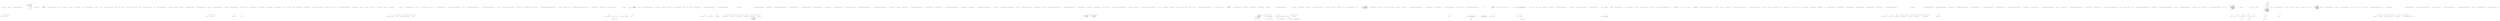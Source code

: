 digraph  {
n27 [label="Nancy.Demo.Authentication.Token.AuthModule", span=""];
n28 [label="Nancy.Authentication.Token.ITokenizer", span=""];
n0 [cluster="Nancy.Demo.Authentication.Token.AuthModule.AuthModule(Nancy.Authentication.Token.ITokenizer)", label="Entry Nancy.Demo.Authentication.Token.AuthModule.AuthModule(Nancy.Authentication.Token.ITokenizer)", span="7-7"];
n1 [cluster="Nancy.Demo.Authentication.Token.AuthModule.AuthModule(Nancy.Authentication.Token.ITokenizer)", label="Post[''/''] = x =>\r\n                {\r\n                    var userName = (string)this.Request.Form.UserName;\r\n                    var password = (string)this.Request.Form.Password;\r\n\r\n                    var userIdentity = UserDatabase.ValidateUser(userName, password);\r\n\r\n                    if (userIdentity == null)\r\n                    {\r\n                        return HttpStatusCode.Unauthorized;\r\n                    }\r\n\r\n                    var token = tokenizer.Tokenize(userIdentity, Context);\r\n\r\n                    return new\r\n                        {\r\n                            Token = token,\r\n                        };\r\n                }", span="10-28"];
n11 [cluster="lambda expression", label="var token = tokenizer.Tokenize(userIdentity, Context)", span="22-22"];
n2 [cluster="Nancy.Demo.Authentication.Token.AuthModule.AuthModule(Nancy.Authentication.Token.ITokenizer)", label="Get[''/validation''] = _ =>\r\n                {\r\n                    this.RequiresAuthentication();\r\n                    return ''Yay! You are authenticated!'';\r\n                }", span="30-34"];
n4 [cluster="Nancy.Demo.Authentication.Token.AuthModule.AuthModule(Nancy.Authentication.Token.ITokenizer)", label="Exit Nancy.Demo.Authentication.Token.AuthModule.AuthModule(Nancy.Authentication.Token.ITokenizer)", span="7-7"];
n5 [cluster="lambda expression", label="Entry lambda expression", span="10-28"];
n6 [cluster="lambda expression", label="var userName = (string)this.Request.Form.UserName", span="12-12"];
n7 [cluster="lambda expression", label="var password = (string)this.Request.Form.Password", span="13-13"];
n8 [cluster="lambda expression", label="var userIdentity = UserDatabase.ValidateUser(userName, password)", span="15-15"];
n9 [cluster="lambda expression", label="userIdentity == null", span="17-17"];
n14 [cluster="Nancy.Demo.Authentication.Token.UserDatabase.ValidateUser(string, string)", label="Entry Nancy.Demo.Authentication.Token.UserDatabase.ValidateUser(string, string)", span="21-21"];
n10 [cluster="lambda expression", label="return HttpStatusCode.Unauthorized;", span="19-19"];
n12 [cluster="lambda expression", label="return new\r\n                        {\r\n                            Token = token,\r\n                        };", span="24-27"];
n15 [cluster="Nancy.Authentication.Token.ITokenizer.Tokenize(Nancy.Security.IUserIdentity, Nancy.NancyContext)", label="Entry Nancy.Authentication.Token.ITokenizer.Tokenize(Nancy.Security.IUserIdentity, Nancy.NancyContext)", span="15-15"];
n13 [cluster="lambda expression", label="Exit lambda expression", span="10-28"];
n16 [cluster="lambda expression", label="Entry lambda expression", span="30-34"];
n17 [cluster="lambda expression", label="this.RequiresAuthentication()", span="32-32"];
n18 [cluster="lambda expression", label="return ''Yay! You are authenticated!'';", span="33-33"];
n20 [cluster="Nancy.INancyModule.RequiresAuthentication()", label="Entry Nancy.INancyModule.RequiresAuthentication()", span="17-17"];
n19 [cluster="lambda expression", label="Exit lambda expression", span="30-34"];
n21 [cluster="lambda expression", label="Entry lambda expression", span="36-41"];
n23 [cluster="lambda expression", label="this.RequiresClaims(new[] { ''admin'' })", span="39-39"];
n24 [cluster="lambda expression", label="return ''Yay! You are authorized!'';", span="40-40"];
n26 [cluster="Nancy.INancyModule.RequiresClaims(System.Collections.Generic.IEnumerable<string>)", label="Entry Nancy.INancyModule.RequiresClaims(System.Collections.Generic.IEnumerable<string>)", span="27-27"];
n25 [cluster="lambda expression", label="Exit lambda expression", span="36-41"];
m0_0 [cluster="Nancy.Testing.BrowserResponseBodyWrapper.BrowserResponseBodyWrapper(Nancy.Response)", file="BrowserResponseBodyWrapper.cs", label="Entry Nancy.Testing.BrowserResponseBodyWrapper.BrowserResponseBodyWrapper(Nancy.Response)", span="15-15"];
m0_1 [cluster="Nancy.Testing.BrowserResponseBodyWrapper.BrowserResponseBodyWrapper(Nancy.Response)", file="BrowserResponseBodyWrapper.cs", label="var contentStream = GetContentStream(response)", span="17-17"];
m0_3 [cluster="Nancy.Testing.BrowserResponseBodyWrapper.BrowserResponseBodyWrapper(Nancy.Response)", file="BrowserResponseBodyWrapper.cs", label="this.contentType = response.ContentType", span="20-20"];
m0_2 [cluster="Nancy.Testing.BrowserResponseBodyWrapper.BrowserResponseBodyWrapper(Nancy.Response)", file="BrowserResponseBodyWrapper.cs", label="this.responseBytes = contentStream.ToArray()", span="19-19"];
m0_4 [cluster="Nancy.Testing.BrowserResponseBodyWrapper.BrowserResponseBodyWrapper(Nancy.Response)", file="BrowserResponseBodyWrapper.cs", label="Exit Nancy.Testing.BrowserResponseBodyWrapper.BrowserResponseBodyWrapper(Nancy.Response)", span="15-15"];
m0_18 [cluster="Nancy.Testing.BrowserResponseBodyWrapper.System.Collections.IEnumerable.GetEnumerator()", file="BrowserResponseBodyWrapper.cs", label="Entry Nancy.Testing.BrowserResponseBodyWrapper.System.Collections.IEnumerable.GetEnumerator()", span="67-67"];
m0_19 [cluster="Nancy.Testing.BrowserResponseBodyWrapper.System.Collections.IEnumerable.GetEnumerator()", file="BrowserResponseBodyWrapper.cs", label="return this.GetEnumerator();", span="69-69"];
m0_20 [cluster="Nancy.Testing.BrowserResponseBodyWrapper.System.Collections.IEnumerable.GetEnumerator()", file="BrowserResponseBodyWrapper.cs", label="Exit Nancy.Testing.BrowserResponseBodyWrapper.System.Collections.IEnumerable.GetEnumerator()", span="67-67"];
m0_6 [cluster="System.IO.MemoryStream.ToArray()", file="BrowserResponseBodyWrapper.cs", label="Entry System.IO.MemoryStream.ToArray()", span="0-0"];
m0_5 [cluster="Nancy.Testing.BrowserResponseBodyWrapper.GetContentStream(Nancy.Response)", file="BrowserResponseBodyWrapper.cs", label="Entry Nancy.Testing.BrowserResponseBodyWrapper.GetContentStream(Nancy.Response)", span="28-28"];
m0_7 [cluster="Nancy.Testing.BrowserResponseBodyWrapper.GetContentStream(Nancy.Response)", file="BrowserResponseBodyWrapper.cs", label="var contentsStream = new MemoryStream()", span="30-30"];
m0_8 [cluster="Nancy.Testing.BrowserResponseBodyWrapper.GetContentStream(Nancy.Response)", file="BrowserResponseBodyWrapper.cs", label="response.Contents.Invoke(contentsStream)", span="31-31"];
m0_9 [cluster="Nancy.Testing.BrowserResponseBodyWrapper.GetContentStream(Nancy.Response)", file="BrowserResponseBodyWrapper.cs", label="contentsStream.Position = 0", span="32-32"];
m0_10 [cluster="Nancy.Testing.BrowserResponseBodyWrapper.GetContentStream(Nancy.Response)", file="BrowserResponseBodyWrapper.cs", label="return contentsStream;", span="33-33"];
m0_11 [cluster="Nancy.Testing.BrowserResponseBodyWrapper.GetContentStream(Nancy.Response)", file="BrowserResponseBodyWrapper.cs", label="Exit Nancy.Testing.BrowserResponseBodyWrapper.GetContentStream(Nancy.Response)", span="28-28"];
m0_17 [cluster="System.Collections.Generic.IEnumerable<T>.GetEnumerator()", file="BrowserResponseBodyWrapper.cs", label="Entry System.Collections.Generic.IEnumerable<T>.GetEnumerator()", span="0-0"];
m0_14 [cluster="Nancy.Testing.BrowserResponseBodyWrapper.GetEnumerator()", file="BrowserResponseBodyWrapper.cs", label="Entry Nancy.Testing.BrowserResponseBodyWrapper.GetEnumerator()", span="58-58"];
m0_15 [cluster="Nancy.Testing.BrowserResponseBodyWrapper.GetEnumerator()", file="BrowserResponseBodyWrapper.cs", label="return this.responseBytes.GetEnumerator();", span="60-60"];
m0_16 [cluster="Nancy.Testing.BrowserResponseBodyWrapper.GetEnumerator()", file="BrowserResponseBodyWrapper.cs", label="Exit Nancy.Testing.BrowserResponseBodyWrapper.GetEnumerator()", span="58-58"];
m0_13 [cluster="System.Action<T>.Invoke(T)", file="BrowserResponseBodyWrapper.cs", label="Entry System.Action<T>.Invoke(T)", span="0-0"];
m0_12 [cluster="System.IO.MemoryStream.MemoryStream()", file="BrowserResponseBodyWrapper.cs", label="Entry System.IO.MemoryStream.MemoryStream()", span="0-0"];
m0_21 [file="BrowserResponseBodyWrapper.cs", label="Nancy.Testing.BrowserResponseBodyWrapper", span=""];
m1_34 [cluster="string.GetHashCode()", file="DefaultNancyBootstrapper.cs", label="Entry string.GetHashCode()", span="0-0"];
m1_0 [cluster="Nancy.ViewEngines.ViewLocationResult.ViewLocationResult()", file="DefaultNancyBootstrapper.cs", label="Entry Nancy.ViewEngines.ViewLocationResult.ViewLocationResult()", span="13-13"];
m1_1 [cluster="Nancy.ViewEngines.ViewLocationResult.ViewLocationResult()", file="DefaultNancyBootstrapper.cs", label="Exit Nancy.ViewEngines.ViewLocationResult.ViewLocationResult()", span="13-13"];
m1_2 [cluster="Nancy.ViewEngines.ViewLocationResult.ViewLocationResult(string, string, string, System.Func<System.IO.TextReader>)", file="DefaultNancyBootstrapper.cs", label="Entry Nancy.ViewEngines.ViewLocationResult.ViewLocationResult(string, string, string, System.Func<System.IO.TextReader>)", span="25-25"];
m1_3 [cluster="Nancy.ViewEngines.ViewLocationResult.ViewLocationResult(string, string, string, System.Func<System.IO.TextReader>)", file="DefaultNancyBootstrapper.cs", label="this.Location = location", span="27-27"];
m1_4 [cluster="Nancy.ViewEngines.ViewLocationResult.ViewLocationResult(string, string, string, System.Func<System.IO.TextReader>)", file="DefaultNancyBootstrapper.cs", label="this.Name = name", span="28-28"];
m1_5 [cluster="Nancy.ViewEngines.ViewLocationResult.ViewLocationResult(string, string, string, System.Func<System.IO.TextReader>)", file="DefaultNancyBootstrapper.cs", label="this.Extension = extension", span="29-29"];
m1_6 [cluster="Nancy.ViewEngines.ViewLocationResult.ViewLocationResult(string, string, string, System.Func<System.IO.TextReader>)", file="DefaultNancyBootstrapper.cs", label="this.Contents = contents", span="30-30"];
m1_7 [cluster="Nancy.ViewEngines.ViewLocationResult.ViewLocationResult(string, string, string, System.Func<System.IO.TextReader>)", file="DefaultNancyBootstrapper.cs", label="Exit Nancy.ViewEngines.ViewLocationResult.ViewLocationResult(string, string, string, System.Func<System.IO.TextReader>)", span="25-25"];
m1_28 [cluster="Nancy.ViewEngines.ViewLocationResult.GetHashCode()", file="DefaultNancyBootstrapper.cs", label="Entry Nancy.ViewEngines.ViewLocationResult.GetHashCode()", span="95-95"];
m1_29 [cluster="Nancy.ViewEngines.ViewLocationResult.GetHashCode()", file="DefaultNancyBootstrapper.cs", label="var result = Extension.GetHashCode()", span="99-99"];
m1_30 [cluster="Nancy.ViewEngines.ViewLocationResult.GetHashCode()", file="DefaultNancyBootstrapper.cs", label="result = (result*397) ^ Location.GetHashCode()", span="100-100"];
m1_31 [cluster="Nancy.ViewEngines.ViewLocationResult.GetHashCode()", file="DefaultNancyBootstrapper.cs", label="result = (result*397) ^ Name.GetHashCode()", span="101-101"];
m1_32 [cluster="Nancy.ViewEngines.ViewLocationResult.GetHashCode()", file="DefaultNancyBootstrapper.cs", label="return result;", span="102-102"];
m1_33 [cluster="Nancy.ViewEngines.ViewLocationResult.GetHashCode()", file="DefaultNancyBootstrapper.cs", label="Exit Nancy.ViewEngines.ViewLocationResult.GetHashCode()", span="95-95"];
m1_19 [cluster="object.Equals(object, object)", file="DefaultNancyBootstrapper.cs", label="Entry object.Equals(object, object)", span="0-0"];
m1_20 [cluster="Nancy.ViewEngines.ViewLocationResult.Equals(object)", file="DefaultNancyBootstrapper.cs", label="Entry Nancy.ViewEngines.ViewLocationResult.Equals(object)", span="84-84"];
m1_21 [cluster="Nancy.ViewEngines.ViewLocationResult.Equals(object)", file="DefaultNancyBootstrapper.cs", label="ReferenceEquals(null, obj)", span="86-86"];
m1_23 [cluster="Nancy.ViewEngines.ViewLocationResult.Equals(object)", file="DefaultNancyBootstrapper.cs", label="ReferenceEquals(this, obj)", span="87-87"];
m1_25 [cluster="Nancy.ViewEngines.ViewLocationResult.Equals(object)", file="DefaultNancyBootstrapper.cs", label="return obj.GetType() == typeof (ViewLocationResult) && Equals((ViewLocationResult) obj);", span="88-88"];
m1_22 [cluster="Nancy.ViewEngines.ViewLocationResult.Equals(object)", file="DefaultNancyBootstrapper.cs", label="return false;", span="86-86"];
m1_24 [cluster="Nancy.ViewEngines.ViewLocationResult.Equals(object)", file="DefaultNancyBootstrapper.cs", label="return true;", span="87-87"];
m1_26 [cluster="Nancy.ViewEngines.ViewLocationResult.Equals(object)", file="DefaultNancyBootstrapper.cs", label="Exit Nancy.ViewEngines.ViewLocationResult.Equals(object)", span="84-84"];
m1_11 [cluster="Nancy.ViewEngines.ViewLocationResult.Equals(Nancy.ViewEngines.ViewLocationResult)", file="DefaultNancyBootstrapper.cs", label="Entry Nancy.ViewEngines.ViewLocationResult.Equals(Nancy.ViewEngines.ViewLocationResult)", span="72-72"];
m1_12 [cluster="Nancy.ViewEngines.ViewLocationResult.Equals(Nancy.ViewEngines.ViewLocationResult)", file="DefaultNancyBootstrapper.cs", label="ReferenceEquals(null, other)", span="74-74"];
m1_14 [cluster="Nancy.ViewEngines.ViewLocationResult.Equals(Nancy.ViewEngines.ViewLocationResult)", file="DefaultNancyBootstrapper.cs", label="ReferenceEquals(this, other)", span="75-75"];
m1_16 [cluster="Nancy.ViewEngines.ViewLocationResult.Equals(Nancy.ViewEngines.ViewLocationResult)", file="DefaultNancyBootstrapper.cs", label="return Equals(other.Extension, Extension) && Equals(other.Location, Location) && Equals(other.Name, Name);", span="76-76"];
m1_13 [cluster="Nancy.ViewEngines.ViewLocationResult.Equals(Nancy.ViewEngines.ViewLocationResult)", file="DefaultNancyBootstrapper.cs", label="return false;", span="74-74"];
m1_15 [cluster="Nancy.ViewEngines.ViewLocationResult.Equals(Nancy.ViewEngines.ViewLocationResult)", file="DefaultNancyBootstrapper.cs", label="return true;", span="75-75"];
m1_17 [cluster="Nancy.ViewEngines.ViewLocationResult.Equals(Nancy.ViewEngines.ViewLocationResult)", file="DefaultNancyBootstrapper.cs", label="Exit Nancy.ViewEngines.ViewLocationResult.Equals(Nancy.ViewEngines.ViewLocationResult)", span="72-72"];
m1_38 [cluster="Nancy.ViewEngines.ViewLocationResult.operator !=(Nancy.ViewEngines.ViewLocationResult, Nancy.ViewEngines.ViewLocationResult)", file="DefaultNancyBootstrapper.cs", label="Entry Nancy.ViewEngines.ViewLocationResult.operator !=(Nancy.ViewEngines.ViewLocationResult, Nancy.ViewEngines.ViewLocationResult)", span="111-111"];
m1_39 [cluster="Nancy.ViewEngines.ViewLocationResult.operator !=(Nancy.ViewEngines.ViewLocationResult, Nancy.ViewEngines.ViewLocationResult)", file="DefaultNancyBootstrapper.cs", label="return !Equals(left, right);", span="113-113"];
m1_40 [cluster="Nancy.ViewEngines.ViewLocationResult.operator !=(Nancy.ViewEngines.ViewLocationResult, Nancy.ViewEngines.ViewLocationResult)", file="DefaultNancyBootstrapper.cs", label="Exit Nancy.ViewEngines.ViewLocationResult.operator !=(Nancy.ViewEngines.ViewLocationResult, Nancy.ViewEngines.ViewLocationResult)", span="111-111"];
m1_35 [cluster="Nancy.ViewEngines.ViewLocationResult.operator ==(Nancy.ViewEngines.ViewLocationResult, Nancy.ViewEngines.ViewLocationResult)", file="DefaultNancyBootstrapper.cs", label="Entry Nancy.ViewEngines.ViewLocationResult.operator ==(Nancy.ViewEngines.ViewLocationResult, Nancy.ViewEngines.ViewLocationResult)", span="106-106"];
m1_36 [cluster="Nancy.ViewEngines.ViewLocationResult.operator ==(Nancy.ViewEngines.ViewLocationResult, Nancy.ViewEngines.ViewLocationResult)", file="DefaultNancyBootstrapper.cs", label="return Equals(left, right);", span="108-108"];
m1_37 [cluster="Nancy.ViewEngines.ViewLocationResult.operator ==(Nancy.ViewEngines.ViewLocationResult, Nancy.ViewEngines.ViewLocationResult)", file="DefaultNancyBootstrapper.cs", label="Exit Nancy.ViewEngines.ViewLocationResult.operator ==(Nancy.ViewEngines.ViewLocationResult, Nancy.ViewEngines.ViewLocationResult)", span="106-106"];
m1_8 [cluster="Nancy.ViewEngines.ViewLocationResult.IsStale()", file="DefaultNancyBootstrapper.cs", label="Entry Nancy.ViewEngines.ViewLocationResult.IsStale()", span="62-62"];
m1_9 [cluster="Nancy.ViewEngines.ViewLocationResult.IsStale()", file="DefaultNancyBootstrapper.cs", label="return false;", span="64-64"];
m1_10 [cluster="Nancy.ViewEngines.ViewLocationResult.IsStale()", file="DefaultNancyBootstrapper.cs", label="Exit Nancy.ViewEngines.ViewLocationResult.IsStale()", span="62-62"];
m1_27 [cluster="object.GetType()", file="DefaultNancyBootstrapper.cs", label="Entry object.GetType()", span="0-0"];
m1_18 [cluster="object.ReferenceEquals(object, object)", file="DefaultNancyBootstrapper.cs", label="Entry object.ReferenceEquals(object, object)", span="0-0"];
m1_41 [file="DefaultNancyBootstrapper.cs", label="Nancy.ViewEngines.ViewLocationResult", span=""];
m2_0 [cluster="Nancy.DefaultResponseFormatter.DefaultResponseFormatter(Nancy.IRootPathProvider, Nancy.NancyContext, System.Collections.Generic.IEnumerable<Nancy.ISerializer>)", file="DefaultResponseFormatter.cs", label="Entry Nancy.DefaultResponseFormatter.DefaultResponseFormatter(Nancy.IRootPathProvider, Nancy.NancyContext, System.Collections.Generic.IEnumerable<Nancy.ISerializer>)", span="19-19"];
m2_1 [cluster="Nancy.DefaultResponseFormatter.DefaultResponseFormatter(Nancy.IRootPathProvider, Nancy.NancyContext, System.Collections.Generic.IEnumerable<Nancy.ISerializer>)", file="DefaultResponseFormatter.cs", label="this.serializers = serializers.ToArray()", span="21-21"];
m2_2 [cluster="Nancy.DefaultResponseFormatter.DefaultResponseFormatter(Nancy.IRootPathProvider, Nancy.NancyContext, System.Collections.Generic.IEnumerable<Nancy.ISerializer>)", file="DefaultResponseFormatter.cs", label="this.rootPathProvider = rootPathProvider", span="22-22"];
m2_3 [cluster="Nancy.DefaultResponseFormatter.DefaultResponseFormatter(Nancy.IRootPathProvider, Nancy.NancyContext, System.Collections.Generic.IEnumerable<Nancy.ISerializer>)", file="DefaultResponseFormatter.cs", label="this.context = context", span="23-23"];
m2_4 [cluster="Nancy.DefaultResponseFormatter.DefaultResponseFormatter(Nancy.IRootPathProvider, Nancy.NancyContext, System.Collections.Generic.IEnumerable<Nancy.ISerializer>)", file="DefaultResponseFormatter.cs", label="Exit Nancy.DefaultResponseFormatter.DefaultResponseFormatter(Nancy.IRootPathProvider, Nancy.NancyContext, System.Collections.Generic.IEnumerable<Nancy.ISerializer>)", span="19-19"];
m2_5 [cluster="System.Collections.Generic.IEnumerable<TSource>.ToArray<TSource>()", file="DefaultResponseFormatter.cs", label="Entry System.Collections.Generic.IEnumerable<TSource>.ToArray<TSource>()", span="0-0"];
m2_6 [file="DefaultResponseFormatter.cs", label="Nancy.DefaultResponseFormatter", span=""];
m3_14 [cluster="Unk.Replace", file="DefaultRouteDescriptionProvider.cs", label="Entry Unk.Replace", span=""];
m3_0 [cluster="Nancy.Routing.DefaultRouteDescriptionProvider.GetDescription(Nancy.INancyModule, string)", file="DefaultRouteDescriptionProvider.cs", label="Entry Nancy.Routing.DefaultRouteDescriptionProvider.GetDescription(Nancy.INancyModule, string)", span="19-19"];
m3_1 [cluster="Nancy.Routing.DefaultRouteDescriptionProvider.GetDescription(Nancy.INancyModule, string)", file="DefaultRouteDescriptionProvider.cs", label="var assembly =\r\n                module.GetType().Assembly", span="21-22"];
m3_2 [cluster="Nancy.Routing.DefaultRouteDescriptionProvider.GetDescription(Nancy.INancyModule, string)", file="DefaultRouteDescriptionProvider.cs", label="var moduleName =\r\n                string.Concat(module.GetType().FullName, ''.resources'')", span="24-25"];
m3_6 [cluster="Nancy.Routing.DefaultRouteDescriptionProvider.GetDescription(Nancy.INancyModule, string)", file="DefaultRouteDescriptionProvider.cs", label="return manager.GetString(path);", span="36-36"];
m3_3 [cluster="Nancy.Routing.DefaultRouteDescriptionProvider.GetDescription(Nancy.INancyModule, string)", file="DefaultRouteDescriptionProvider.cs", label="var resourceName = assembly\r\n                .GetManifestResourceNames()\r\n                .FirstOrDefault(x => x.Equals(moduleName, StringComparison.OrdinalIgnoreCase))", span="27-29"];
m3_5 [cluster="Nancy.Routing.DefaultRouteDescriptionProvider.GetDescription(Nancy.INancyModule, string)", file="DefaultRouteDescriptionProvider.cs", label="var manager =\r\n                    new ResourceManager(resourceName.Replace(''.resources'', string.Empty), assembly)", span="33-34"];
m3_4 [cluster="Nancy.Routing.DefaultRouteDescriptionProvider.GetDescription(Nancy.INancyModule, string)", file="DefaultRouteDescriptionProvider.cs", label="resourceName != null", span="31-31"];
m3_7 [cluster="Nancy.Routing.DefaultRouteDescriptionProvider.GetDescription(Nancy.INancyModule, string)", file="DefaultRouteDescriptionProvider.cs", label="return string.Empty;", span="39-39"];
m3_8 [cluster="Nancy.Routing.DefaultRouteDescriptionProvider.GetDescription(Nancy.INancyModule, string)", file="DefaultRouteDescriptionProvider.cs", label="Exit Nancy.Routing.DefaultRouteDescriptionProvider.GetDescription(Nancy.INancyModule, string)", span="19-19"];
m3_15 [cluster="System.Resources.ResourceManager.GetString(string)", file="DefaultRouteDescriptionProvider.cs", label="Entry System.Resources.ResourceManager.GetString(string)", span="0-0"];
m3_19 [cluster="string.Equals(string, System.StringComparison)", file="DefaultRouteDescriptionProvider.cs", label="Entry string.Equals(string, System.StringComparison)", span="0-0"];
m3_10 [cluster="string.Concat(string, string)", file="DefaultRouteDescriptionProvider.cs", label="Entry string.Concat(string, string)", span="0-0"];
m3_9 [cluster="object.GetType()", file="DefaultRouteDescriptionProvider.cs", label="Entry object.GetType()", span="0-0"];
m3_11 [cluster="System.Reflection.Assembly.GetManifestResourceNames()", file="DefaultRouteDescriptionProvider.cs", label="Entry System.Reflection.Assembly.GetManifestResourceNames()", span="0-0"];
m3_13 [cluster="ResourceManager.cstr", file="DefaultRouteDescriptionProvider.cs", label="Entry ResourceManager.cstr", span=""];
m3_16 [cluster="lambda expression", file="DefaultRouteDescriptionProvider.cs", label="Entry lambda expression", span="29-29"];
m3_17 [cluster="lambda expression", file="DefaultRouteDescriptionProvider.cs", label="x.Equals(moduleName, StringComparison.OrdinalIgnoreCase)", span="29-29"];
m3_18 [cluster="lambda expression", file="DefaultRouteDescriptionProvider.cs", label="Exit lambda expression", span="29-29"];
m3_12 [cluster="Unk.FirstOrDefault", file="DefaultRouteDescriptionProvider.cs", label="Entry Unk.FirstOrDefault", span=""];
m3_20 [file="DefaultRouteDescriptionProvider.cs", label=moduleName, span=""];
m4_25 [cluster="TinyIoC.TinyIoCContainer.Register<RegisterType, RegisterImplementation>()", file="DynamicDictionaryValue.cs", label="Entry TinyIoC.TinyIoCContainer.Register<RegisterType, RegisterImplementation>()", span="1018-1018"];
m4_16 [cluster="Nancy.Tests.Fakes.FakeDefaultNancyBootstrapper.ConfigureRequestContainer(TinyIoC.TinyIoCContainer, Nancy.NancyContext)", file="DynamicDictionaryValue.cs", label="Entry Nancy.Tests.Fakes.FakeDefaultNancyBootstrapper.ConfigureRequestContainer(TinyIoC.TinyIoCContainer, Nancy.NancyContext)", span="57-57"];
m4_17 [cluster="Nancy.Tests.Fakes.FakeDefaultNancyBootstrapper.ConfigureRequestContainer(TinyIoC.TinyIoCContainer, Nancy.NancyContext)", file="DynamicDictionaryValue.cs", label="base.ConfigureRequestContainer(existingContainer, context)", span="59-59"];
m4_18 [cluster="Nancy.Tests.Fakes.FakeDefaultNancyBootstrapper.ConfigureRequestContainer(TinyIoC.TinyIoCContainer, Nancy.NancyContext)", file="DynamicDictionaryValue.cs", label="this.ConfigureRequestContainerLastRequest = context.Request", span="61-61"];
m4_19 [cluster="Nancy.Tests.Fakes.FakeDefaultNancyBootstrapper.ConfigureRequestContainer(TinyIoC.TinyIoCContainer, Nancy.NancyContext)", file="DynamicDictionaryValue.cs", label="this.AddRequestContainerInitialisation(context)", span="63-63"];
m4_20 [cluster="Nancy.Tests.Fakes.FakeDefaultNancyBootstrapper.ConfigureRequestContainer(TinyIoC.TinyIoCContainer, Nancy.NancyContext)", file="DynamicDictionaryValue.cs", label="existingContainer.Register<IFoo, Foo>().AsSingleton()", span="65-65"];
m4_21 [cluster="Nancy.Tests.Fakes.FakeDefaultNancyBootstrapper.ConfigureRequestContainer(TinyIoC.TinyIoCContainer, Nancy.NancyContext)", file="DynamicDictionaryValue.cs", label="existingContainer.Register<IDependency, Dependency>().AsSingleton()", span="66-66"];
m4_22 [cluster="Nancy.Tests.Fakes.FakeDefaultNancyBootstrapper.ConfigureRequestContainer(TinyIoC.TinyIoCContainer, Nancy.NancyContext)", file="DynamicDictionaryValue.cs", label="Exit Nancy.Tests.Fakes.FakeDefaultNancyBootstrapper.ConfigureRequestContainer(TinyIoC.TinyIoCContainer, Nancy.NancyContext)", span="57-57"];
m4_24 [cluster="Nancy.Tests.Fakes.FakeDefaultNancyBootstrapper.AddRequestContainerInitialisation(Nancy.NancyContext)", file="DynamicDictionaryValue.cs", label="Entry Nancy.Tests.Fakes.FakeDefaultNancyBootstrapper.AddRequestContainerInitialisation(Nancy.NancyContext)", span="69-69"];
m4_27 [cluster="Nancy.Tests.Fakes.FakeDefaultNancyBootstrapper.AddRequestContainerInitialisation(Nancy.NancyContext)", file="DynamicDictionaryValue.cs", label="!this.RequestContainerInitialisations.ContainsKey(context)", span="71-71"];
m4_28 [cluster="Nancy.Tests.Fakes.FakeDefaultNancyBootstrapper.AddRequestContainerInitialisation(Nancy.NancyContext)", file="DynamicDictionaryValue.cs", label="this.RequestContainerInitialisations.Add(context, 1)", span="73-73"];
m4_30 [cluster="Nancy.Tests.Fakes.FakeDefaultNancyBootstrapper.AddRequestContainerInitialisation(Nancy.NancyContext)", file="DynamicDictionaryValue.cs", label="this.RequestContainerInitialisations[context] = this.RequestContainerInitialisations[context] + 1", span="77-77"];
m4_29 [cluster="Nancy.Tests.Fakes.FakeDefaultNancyBootstrapper.AddRequestContainerInitialisation(Nancy.NancyContext)", file="DynamicDictionaryValue.cs", label="return;", span="74-74"];
m4_31 [cluster="Nancy.Tests.Fakes.FakeDefaultNancyBootstrapper.AddRequestContainerInitialisation(Nancy.NancyContext)", file="DynamicDictionaryValue.cs", label="Exit Nancy.Tests.Fakes.FakeDefaultNancyBootstrapper.AddRequestContainerInitialisation(Nancy.NancyContext)", span="69-69"];
m4_38 [cluster="Nancy.DefaultNancyBootstrapper.ConfigureApplicationContainer(TinyIoC.TinyIoCContainer)", file="DynamicDictionaryValue.cs", label="Entry Nancy.DefaultNancyBootstrapper.ConfigureApplicationContainer(TinyIoC.TinyIoCContainer)", span="19-19"];
m4_10 [cluster="System.Collections.Generic.Dictionary<TKey, TValue>.Dictionary()", file="DynamicDictionaryValue.cs", label="Entry System.Collections.Generic.Dictionary<TKey, TValue>.Dictionary()", span="0-0"];
m4_0 [cluster="Nancy.Validation.FluentValidation.NotEqualAdapter.NotEqualAdapter(PropertyRule, NotEqualValidator)", file="DynamicDictionaryValue.cs", label="Entry Nancy.Validation.FluentValidation.NotEqualAdapter.NotEqualAdapter(PropertyRule, NotEqualValidator)", span="18-18"];
m4_1 [cluster="Nancy.Validation.FluentValidation.NotEqualAdapter.NotEqualAdapter(PropertyRule, NotEqualValidator)", file="DynamicDictionaryValue.cs", label="Exit Nancy.Validation.FluentValidation.NotEqualAdapter.NotEqualAdapter(PropertyRule, NotEqualValidator)", span="18-18"];
m4_6 [cluster="Nancy.Tests.Fakes.FakeDefaultNancyBootstrapper.FakeDefaultNancyBootstrapper(Nancy.Bootstrapper.NancyInternalConfiguration)", file="DynamicDictionaryValue.cs", label="Entry Nancy.Tests.Fakes.FakeDefaultNancyBootstrapper.FakeDefaultNancyBootstrapper(Nancy.Bootstrapper.NancyInternalConfiguration)", span="28-28"];
m4_15 [cluster="Nancy.Bootstrapper.NancyBootstrapperBase<TContainer>.RequestStartup(TContainer, Nancy.Bootstrapper.IPipelines, Nancy.NancyContext)", file="DynamicDictionaryValue.cs", label="Entry Nancy.Bootstrapper.NancyBootstrapperBase<TContainer>.RequestStartup(TContainer, Nancy.Bootstrapper.IPipelines, Nancy.NancyContext)", span="385-385"];
m4_26 [cluster="TinyIoC.TinyIoCContainer.RegisterOptions.AsSingleton()", file="DynamicDictionaryValue.cs", label="Entry TinyIoC.TinyIoCContainer.RegisterOptions.AsSingleton()", span="592-592"];
m4_5 [cluster="ComparisonValidationRule.cstr", file="DynamicDictionaryValue.cs", label="Entry ComparisonValidationRule.cstr", span=""];
m4_7 [cluster="Nancy.Tests.Fakes.FakeDefaultNancyBootstrapper.FakeDefaultNancyBootstrapper(Nancy.Bootstrapper.NancyInternalConfiguration)", file="DynamicDictionaryValue.cs", label="Nancy.Validation.FluentValidation.NotEqualAdapter", span=""];
m4_8 [cluster="Nancy.Tests.Fakes.FakeDefaultNancyBootstrapper.FakeDefaultNancyBootstrapper(Nancy.Bootstrapper.NancyInternalConfiguration)", file="DynamicDictionaryValue.cs", label="this.RequestContainerInitialisations = new Dictionary<NancyContext, int>()", span="32-32"];
m4_9 [cluster="Nancy.Tests.Fakes.FakeDefaultNancyBootstrapper.FakeDefaultNancyBootstrapper(Nancy.Bootstrapper.NancyInternalConfiguration)", file="DynamicDictionaryValue.cs", label="Exit Nancy.Tests.Fakes.FakeDefaultNancyBootstrapper.FakeDefaultNancyBootstrapper(Nancy.Bootstrapper.NancyInternalConfiguration)", span="28-28"];
m4_32 [cluster="System.Collections.Generic.IDictionary<TKey, TValue>.ContainsKey(TKey)", file="DynamicDictionaryValue.cs", label="Entry System.Collections.Generic.IDictionary<TKey, TValue>.ContainsKey(TKey)", span="0-0"];
m4_33 [cluster="System.Collections.Generic.IDictionary<TKey, TValue>.Add(TKey, TValue)", file="DynamicDictionaryValue.cs", label="Entry System.Collections.Generic.IDictionary<TKey, TValue>.Add(TKey, TValue)", span="0-0"];
m4_23 [cluster="Nancy.Bootstrapper.NancyBootstrapperWithRequestContainerBase<TContainer>.ConfigureRequestContainer(TContainer, Nancy.NancyContext)", file="DynamicDictionaryValue.cs", label="Entry Nancy.Bootstrapper.NancyBootstrapperWithRequestContainerBase<TContainer>.ConfigureRequestContainer(TContainer, Nancy.NancyContext)", span="108-108"];
m4_2 [cluster="Nancy.Validation.FluentValidation.NotEqualAdapter.GetRules()", file="DynamicDictionaryValue.cs", label="Entry Nancy.Validation.FluentValidation.NotEqualAdapter.GetRules()", span="27-27"];
m4_3 [cluster="Nancy.Validation.FluentValidation.NotEqualAdapter.GetRules()", file="DynamicDictionaryValue.cs", label="yield return new ComparisonValidationRule(FormatMessage,\r\n                GetMemberNames(),\r\n                ComparisonOperator.NotEqual,\r\n                this.Validator.ValueToCompare);", span="29-32"];
m4_4 [cluster="Nancy.Validation.FluentValidation.NotEqualAdapter.GetRules()", file="DynamicDictionaryValue.cs", label="Exit Nancy.Validation.FluentValidation.NotEqualAdapter.GetRules()", span="27-27"];
m4_11 [cluster="Nancy.Tests.Fakes.FakeDefaultNancyBootstrapper.RequestStartup(TinyIoC.TinyIoCContainer, Nancy.Bootstrapper.IPipelines, Nancy.NancyContext)", file="DynamicDictionaryValue.cs", label="Entry Nancy.Tests.Fakes.FakeDefaultNancyBootstrapper.RequestStartup(TinyIoC.TinyIoCContainer, Nancy.Bootstrapper.IPipelines, Nancy.NancyContext)", span="50-50"];
m4_12 [cluster="Nancy.Tests.Fakes.FakeDefaultNancyBootstrapper.RequestStartup(TinyIoC.TinyIoCContainer, Nancy.Bootstrapper.IPipelines, Nancy.NancyContext)", file="DynamicDictionaryValue.cs", label="base.RequestStartup(container, pipelines, context)", span="52-52"];
m4_13 [cluster="Nancy.Tests.Fakes.FakeDefaultNancyBootstrapper.RequestStartup(TinyIoC.TinyIoCContainer, Nancy.Bootstrapper.IPipelines, Nancy.NancyContext)", file="DynamicDictionaryValue.cs", label="this.RequestStartupLastRequest = context.Request", span="54-54"];
m4_14 [cluster="Nancy.Tests.Fakes.FakeDefaultNancyBootstrapper.RequestStartup(TinyIoC.TinyIoCContainer, Nancy.Bootstrapper.IPipelines, Nancy.NancyContext)", file="DynamicDictionaryValue.cs", label="Exit Nancy.Tests.Fakes.FakeDefaultNancyBootstrapper.RequestStartup(TinyIoC.TinyIoCContainer, Nancy.Bootstrapper.IPipelines, Nancy.NancyContext)", span="50-50"];
m4_34 [cluster="Nancy.Tests.Fakes.FakeDefaultNancyBootstrapper.ConfigureApplicationContainer(TinyIoC.TinyIoCContainer)", file="DynamicDictionaryValue.cs", label="Entry Nancy.Tests.Fakes.FakeDefaultNancyBootstrapper.ConfigureApplicationContainer(TinyIoC.TinyIoCContainer)", span="80-80"];
m4_35 [cluster="Nancy.Tests.Fakes.FakeDefaultNancyBootstrapper.ConfigureApplicationContainer(TinyIoC.TinyIoCContainer)", color=green, community=0, file="DynamicDictionaryValue.cs", label="ApplicationContainerConfigured = true", prediction=0, span="82-82"];
m4_36 [cluster="Nancy.Tests.Fakes.FakeDefaultNancyBootstrapper.ConfigureApplicationContainer(TinyIoC.TinyIoCContainer)", file="DynamicDictionaryValue.cs", label="base.ConfigureApplicationContainer(existingContainer)", span="83-83"];
m4_37 [cluster="Nancy.Tests.Fakes.FakeDefaultNancyBootstrapper.ConfigureApplicationContainer(TinyIoC.TinyIoCContainer)", file="DynamicDictionaryValue.cs", label="Exit Nancy.Tests.Fakes.FakeDefaultNancyBootstrapper.ConfigureApplicationContainer(TinyIoC.TinyIoCContainer)", span="80-80"];
m4_39 [file="DynamicDictionaryValue.cs", label="Nancy.Tests.Fakes.FakeDefaultNancyBootstrapper", span=""];
m5_7 [cluster="Nancy.Validation.FluentValidation.AdapterBase<T>.GetMemberNames()", file="ErrorPipeline.cs", label="Entry Nancy.Validation.FluentValidation.AdapterBase<T>.GetMemberNames()", span="46-46"];
m5_6 [cluster="ComparisonValidationRule.cstr", file="ErrorPipeline.cs", label="Entry ComparisonValidationRule.cstr", span=""];
m5_0 [cluster="Nancy.Validation.FluentValidation.ExclusiveBetweenAdapter.ExclusiveBetweenAdapter(PropertyRule, ExclusiveBetweenValidator)", file="ErrorPipeline.cs", label="Entry Nancy.Validation.FluentValidation.ExclusiveBetweenAdapter.ExclusiveBetweenAdapter(PropertyRule, ExclusiveBetweenValidator)", span="18-18"];
m5_1 [cluster="Nancy.Validation.FluentValidation.ExclusiveBetweenAdapter.ExclusiveBetweenAdapter(PropertyRule, ExclusiveBetweenValidator)", file="ErrorPipeline.cs", label="Exit Nancy.Validation.FluentValidation.ExclusiveBetweenAdapter.ExclusiveBetweenAdapter(PropertyRule, ExclusiveBetweenValidator)", span="18-18"];
m5_2 [cluster="Nancy.Validation.FluentValidation.ExclusiveBetweenAdapter.GetRules()", file="ErrorPipeline.cs", label="Entry Nancy.Validation.FluentValidation.ExclusiveBetweenAdapter.GetRules()", span="27-27"];
m5_3 [cluster="Nancy.Validation.FluentValidation.ExclusiveBetweenAdapter.GetRules()", file="ErrorPipeline.cs", label="yield return new ComparisonValidationRule(FormatMessage,\r\n                GetMemberNames(),\r\n                ComparisonOperator.GreaterThan,\r\n                this.Validator.From);", span="29-32"];
m5_4 [cluster="Nancy.Validation.FluentValidation.ExclusiveBetweenAdapter.GetRules()", file="ErrorPipeline.cs", label="yield return new ComparisonValidationRule(FormatMessage,\r\n                GetMemberNames(),\r\n                ComparisonOperator.LessThan,\r\n                this.Validator.To);", span="34-37"];
m5_5 [cluster="Nancy.Validation.FluentValidation.ExclusiveBetweenAdapter.GetRules()", file="ErrorPipeline.cs", label="Exit Nancy.Validation.FluentValidation.ExclusiveBetweenAdapter.GetRules()", span="27-27"];
m5_8 [file="ErrorPipeline.cs", label="Nancy.Validation.FluentValidation.ExclusiveBetweenAdapter", span=""];
m6_57 [cluster="Unk.GetResourceLocation", file="FavIconApplicationStartup.cs", label="Entry Unk.GetResourceLocation", span=""];
m6_64 [cluster="string.Trim(params char[])", file="FavIconApplicationStartup.cs", label="Entry string.Trim(params char[])", span="0-0"];
m6_2 [cluster="Nancy.ViewEngines.ResourceViewLocationProvider.ResourceViewLocationProvider(Nancy.ViewEngines.IResourceReader, Nancy.IResourceAssemblyProvider)", file="FavIconApplicationStartup.cs", label="Entry Nancy.ViewEngines.ResourceViewLocationProvider.ResourceViewLocationProvider(Nancy.ViewEngines.IResourceReader, Nancy.IResourceAssemblyProvider)", span="40-40"];
m6_3 [cluster="Nancy.ViewEngines.ResourceViewLocationProvider.ResourceViewLocationProvider(Nancy.ViewEngines.IResourceReader, Nancy.IResourceAssemblyProvider)", file="FavIconApplicationStartup.cs", label="this.resourceReader = resourceReader", span="42-42"];
m6_4 [cluster="Nancy.ViewEngines.ResourceViewLocationProvider.ResourceViewLocationProvider(Nancy.ViewEngines.IResourceReader, Nancy.IResourceAssemblyProvider)", file="FavIconApplicationStartup.cs", label="this.resourceAssemblyProvider = resourceAssemblyProvider", span="43-43"];
m6_5 [cluster="Nancy.ViewEngines.ResourceViewLocationProvider.ResourceViewLocationProvider(Nancy.ViewEngines.IResourceReader, Nancy.IResourceAssemblyProvider)", file="FavIconApplicationStartup.cs", label="Exit Nancy.ViewEngines.ResourceViewLocationProvider.ResourceViewLocationProvider(Nancy.ViewEngines.IResourceReader, Nancy.IResourceAssemblyProvider)", span="40-40"];
m6_53 [cluster="string.IsNullOrWhiteSpace(string)", file="FavIconApplicationStartup.cs", label="Entry string.IsNullOrWhiteSpace(string)", span="0-0"];
m6_0 [cluster="Nancy.Cryptography.IKeyGenerator.GetBytes(int)", file="FavIconApplicationStartup.cs", label="Entry Nancy.Cryptography.IKeyGenerator.GetBytes(int)", span="12-12"];
m6_1 [cluster="Nancy.Cryptography.IKeyGenerator.GetBytes(int)", file="FavIconApplicationStartup.cs", label="Exit Nancy.Cryptography.IKeyGenerator.GetBytes(int)", span="12-12"];
m6_16 [cluster="Unk.SelectMany", file="FavIconApplicationStartup.cs", label="Entry Unk.SelectMany", span=""];
m6_78 [cluster="Unk.Join", file="FavIconApplicationStartup.cs", label="Entry Unk.Join", span=""];
m6_49 [cluster="string.Format(string, object)", file="FavIconApplicationStartup.cs", label="Entry string.Format(string, object)", span="0-0"];
m6_91 [cluster="Unk.ElementAtOrDefault", file="FavIconApplicationStartup.cs", label="Entry Unk.ElementAtOrDefault", span=""];
m6_56 [cluster="ViewLocationResult.cstr", file="FavIconApplicationStartup.cs", label="Entry ViewLocationResult.cstr", span=""];
m6_63 [cluster="string.Replace(string, string)", file="FavIconApplicationStartup.cs", label="Entry string.Replace(string, string)", span="0-0"];
m6_47 [cluster="Nancy.ViewEngines.IResourceReader.GetResourceStreamMatches(System.Reflection.Assembly, System.Collections.Generic.IEnumerable<string>)", file="FavIconApplicationStartup.cs", label="Entry Nancy.ViewEngines.IResourceReader.GetResourceStreamMatches(System.Reflection.Assembly, System.Collections.Generic.IEnumerable<string>)", span="18-18"];
m6_60 [cluster="Nancy.ViewEngines.ResourceViewLocationProvider.GetResourceLocation(string, string, string)", file="FavIconApplicationStartup.cs", label="Entry Nancy.ViewEngines.ResourceViewLocationProvider.GetResourceLocation(string, string, string)", span="122-122"];
m6_61 [cluster="Nancy.ViewEngines.ResourceViewLocationProvider.GetResourceLocation(string, string, string)", file="FavIconApplicationStartup.cs", label="return resource\r\n                .Replace(commonNamespace, string.Empty)\r\n                .Replace(resourceName, string.Empty)\r\n                .Trim('.')\r\n                .Replace(''.'', ''/'');", span="124-128"];
m6_62 [cluster="Nancy.ViewEngines.ResourceViewLocationProvider.GetResourceLocation(string, string, string)", file="FavIconApplicationStartup.cs", label="Exit Nancy.ViewEngines.ResourceViewLocationProvider.GetResourceLocation(string, string, string)", span="122-122"];
m6_97 [cluster="Unk.ExtractCommonResourceNamespace", file="FavIconApplicationStartup.cs", label="Entry Unk.ExtractCommonResourceNamespace", span=""];
m6_11 [cluster="System.Collections.Generic.IEnumerable<TSource>.Any<TSource>()", file="FavIconApplicationStartup.cs", label="Entry System.Collections.Generic.IEnumerable<TSource>.Any<TSource>()", span="0-0"];
m6_13 [cluster="Nancy.IResourceAssemblyProvider.GetAssembliesToScan()", file="FavIconApplicationStartup.cs", label="Entry Nancy.IResourceAssemblyProvider.GetAssembliesToScan()", span="14-14"];
m6_6 [cluster="Nancy.ViewEngines.ResourceViewLocationProvider.GetLocatedViews(System.Collections.Generic.IEnumerable<string>)", file="FavIconApplicationStartup.cs", label="Entry Nancy.ViewEngines.ResourceViewLocationProvider.GetLocatedViews(System.Collections.Generic.IEnumerable<string>)", span="52-52"];
m6_9 [cluster="Nancy.ViewEngines.ResourceViewLocationProvider.GetLocatedViews(System.Collections.Generic.IEnumerable<string>)", file="FavIconApplicationStartup.cs", label="return this.resourceAssemblyProvider\r\n                .GetAssembliesToScan()\r\n                .Union(RootNamespaces.Keys)\r\n                .Where(x => !Ignore.Contains(x))\r\n                .SelectMany(x => GetViewLocations(x, supportedViewExtensions));", span="59-63"];
m6_7 [cluster="Nancy.ViewEngines.ResourceViewLocationProvider.GetLocatedViews(System.Collections.Generic.IEnumerable<string>)", file="FavIconApplicationStartup.cs", label="supportedViewExtensions == null || !supportedViewExtensions.Any()", span="54-54"];
m6_8 [cluster="Nancy.ViewEngines.ResourceViewLocationProvider.GetLocatedViews(System.Collections.Generic.IEnumerable<string>)", file="FavIconApplicationStartup.cs", label="return Enumerable.Empty<ViewLocationResult>();", span="56-56"];
m6_10 [cluster="Nancy.ViewEngines.ResourceViewLocationProvider.GetLocatedViews(System.Collections.Generic.IEnumerable<string>)", file="FavIconApplicationStartup.cs", label="Exit Nancy.ViewEngines.ResourceViewLocationProvider.GetLocatedViews(System.Collections.Generic.IEnumerable<string>)", span="52-52"];
m6_109 [cluster="string.Split(string[], System.StringSplitOptions)", file="FavIconApplicationStartup.cs", label="Entry string.Split(string[], System.StringSplitOptions)", span="0-0"];
m6_75 [cluster="string.TrimEnd(params char[])", file="FavIconApplicationStartup.cs", label="Entry string.TrimEnd(params char[])", span="0-0"];
m6_95 [cluster="System.Reflection.Assembly.GetTypes()", file="FavIconApplicationStartup.cs", label="Entry System.Reflection.Assembly.GetTypes()", span="0-0"];
m6_15 [cluster="Unk.Where", file="FavIconApplicationStartup.cs", label="Entry Unk.Where", span=""];
m6_77 [cluster="Unk.Aggregate", file="FavIconApplicationStartup.cs", label="Entry Unk.Aggregate", span=""];
m6_50 [cluster="System.InvalidOperationException.InvalidOperationException(string)", file="FavIconApplicationStartup.cs", label="Entry System.InvalidOperationException.InvalidOperationException(string)", span="0-0"];
m6_87 [cluster="Unk.ToArray", file="FavIconApplicationStartup.cs", label="Entry Unk.ToArray", span=""];
m6_33 [cluster="Nancy.ViewEngines.ResourceViewLocationProvider.GetViewLocations(System.Reflection.Assembly, System.Collections.Generic.IEnumerable<string>)", file="FavIconApplicationStartup.cs", label="Entry Nancy.ViewEngines.ResourceViewLocationProvider.GetViewLocations(System.Reflection.Assembly, System.Collections.Generic.IEnumerable<string>)", span="82-82"];
m6_45 [cluster="Nancy.ViewEngines.ResourceViewLocationProvider.GetViewLocations(System.Reflection.Assembly, System.Collections.Generic.IEnumerable<string>)", color=green, community=0, file="FavIconApplicationStartup.cs", label="return\r\n                from resource in resourceStreams\r\n                let resourceFileName = GetResourceFileName(resource.Item1)\r\n                where !resourceFileName.Equals(string.Empty)\r\n                select new ViewLocationResult(\r\n                    GetResourceLocation(commonNamespace, resource.Item1, resourceFileName),\r\n                    Path.GetFileNameWithoutExtension(resourceFileName),\r\n                    GetResourceExtension(resource.Item1),\r\n                    resource.Item2);", prediction=1, span="111-119"];
m6_34 [cluster="Nancy.ViewEngines.ResourceViewLocationProvider.GetViewLocations(System.Reflection.Assembly, System.Collections.Generic.IEnumerable<string>)", file="FavIconApplicationStartup.cs", label="var resourceStreams =\r\n                this.resourceReader.GetResourceStreamMatches(assembly, supportedViewExtensions)", span="84-85"];
m6_41 [cluster="Nancy.ViewEngines.ResourceViewLocationProvider.GetViewLocations(System.Reflection.Assembly, System.Collections.Generic.IEnumerable<string>)", file="FavIconApplicationStartup.cs", label="!RootNamespaces.TryGetValue(assembly, out commonNamespace)", span="101-101"];
m6_42 [cluster="Nancy.ViewEngines.ResourceViewLocationProvider.GetViewLocations(System.Reflection.Assembly, System.Collections.Generic.IEnumerable<string>)", file="FavIconApplicationStartup.cs", label="commonNamespace = ExtractAssemblyRootNamespace(assembly)", span="103-103"];
m6_43 [cluster="Nancy.ViewEngines.ResourceViewLocationProvider.GetViewLocations(System.Reflection.Assembly, System.Collections.Generic.IEnumerable<string>)", file="FavIconApplicationStartup.cs", label="string.IsNullOrWhiteSpace(commonNamespace)", span="106-106"];
m6_35 [cluster="Nancy.ViewEngines.ResourceViewLocationProvider.GetViewLocations(System.Reflection.Assembly, System.Collections.Generic.IEnumerable<string>)", file="FavIconApplicationStartup.cs", label="!resourceStreams.Any()", span="87-87"];
m6_37 [cluster="Nancy.ViewEngines.ResourceViewLocationProvider.GetViewLocations(System.Reflection.Assembly, System.Collections.Generic.IEnumerable<string>)", file="FavIconApplicationStartup.cs", label="resourceStreams.Count == 1 && !RootNamespaces.ContainsKey(assembly)", span="92-92"];
m6_40 [cluster="Nancy.ViewEngines.ResourceViewLocationProvider.GetViewLocations(System.Reflection.Assembly, System.Collections.Generic.IEnumerable<string>)", file="FavIconApplicationStartup.cs", label="string commonNamespace", span="100-100"];
m6_44 [cluster="Nancy.ViewEngines.ResourceViewLocationProvider.GetViewLocations(System.Reflection.Assembly, System.Collections.Generic.IEnumerable<string>)", file="FavIconApplicationStartup.cs", label="return Enumerable.Empty<ViewLocationResult>();", span="108-108"];
m6_36 [cluster="Nancy.ViewEngines.ResourceViewLocationProvider.GetViewLocations(System.Reflection.Assembly, System.Collections.Generic.IEnumerable<string>)", file="FavIconApplicationStartup.cs", label="return Enumerable.Empty<ViewLocationResult>();", span="89-89"];
m6_39 [cluster="Nancy.ViewEngines.ResourceViewLocationProvider.GetViewLocations(System.Reflection.Assembly, System.Collections.Generic.IEnumerable<string>)", file="FavIconApplicationStartup.cs", label="throw new InvalidOperationException(errorMessage);", span="97-97"];
m6_38 [cluster="Nancy.ViewEngines.ResourceViewLocationProvider.GetViewLocations(System.Reflection.Assembly, System.Collections.Generic.IEnumerable<string>)", file="FavIconApplicationStartup.cs", label="var errorMessage =\r\n                    string.Format(''Only one view was found in assembly {0}, but no rootnamespace had been registered.'', assembly.FullName)", span="94-95"];
m6_46 [cluster="Nancy.ViewEngines.ResourceViewLocationProvider.GetViewLocations(System.Reflection.Assembly, System.Collections.Generic.IEnumerable<string>)", file="FavIconApplicationStartup.cs", label="Exit Nancy.ViewEngines.ResourceViewLocationProvider.GetViewLocations(System.Reflection.Assembly, System.Collections.Generic.IEnumerable<string>)", span="82-82"];
m6_48 [cluster="System.Collections.Generic.IDictionary<TKey, TValue>.ContainsKey(TKey)", file="FavIconApplicationStartup.cs", label="Entry System.Collections.Generic.IDictionary<TKey, TValue>.ContainsKey(TKey)", span="0-0"];
m6_74 [cluster="System.Collections.Generic.IEnumerable<TSource>.First<TSource>()", file="FavIconApplicationStartup.cs", label="Entry System.Collections.Generic.IEnumerable<TSource>.First<TSource>()", span="0-0"];
m6_88 [cluster="lambda expression", file="FavIconApplicationStartup.cs", label="Entry lambda expression", span="143-143"];
m6_22 [cluster="lambda expression", file="FavIconApplicationStartup.cs", label="GetViewLocations(x, supportedViewExtensions)", span="63-63"];
m6_17 [cluster="lambda expression", file="FavIconApplicationStartup.cs", label="Entry lambda expression", span="62-62"];
m6_21 [cluster="lambda expression", file="FavIconApplicationStartup.cs", label="Entry lambda expression", span="63-63"];
m6_23 [cluster="lambda expression", file="FavIconApplicationStartup.cs", label="Exit lambda expression", span="63-63"];
m6_19 [cluster="lambda expression", file="FavIconApplicationStartup.cs", label="Exit lambda expression", span="62-62"];
m6_18 [cluster="lambda expression", file="FavIconApplicationStartup.cs", label="!Ignore.Contains(x)", span="62-62"];
m6_30 [cluster="lambda expression", file="FavIconApplicationStartup.cs", label="vlr.Location.Equals(location, StringComparison.OrdinalIgnoreCase) &&\r\n                                           vlr.Name.Equals(viewName, StringComparison.OrdinalIgnoreCase)", span="78-79"];
m6_29 [cluster="lambda expression", file="FavIconApplicationStartup.cs", label="Entry lambda expression", span="78-79"];
m6_98 [cluster="lambda expression", file="FavIconApplicationStartup.cs", label="Entry lambda expression", span="155-155"];
m6_102 [cluster="lambda expression", file="FavIconApplicationStartup.cs", label="Entry lambda expression", span="156-156"];
m6_31 [cluster="lambda expression", file="FavIconApplicationStartup.cs", label="Exit lambda expression", span="78-79"];
m6_100 [cluster="lambda expression", file="FavIconApplicationStartup.cs", label="Exit lambda expression", span="155-155"];
m6_99 [cluster="lambda expression", file="FavIconApplicationStartup.cs", label="!x.IsAnonymousType()", span="155-155"];
m6_104 [cluster="lambda expression", file="FavIconApplicationStartup.cs", label="Exit lambda expression", span="156-156"];
m6_103 [cluster="lambda expression", file="FavIconApplicationStartup.cs", label="x.FullName", span="156-156"];
m6_79 [cluster="lambda expression", file="FavIconApplicationStartup.cs", label="Entry lambda expression", span="142-142"];
m6_83 [cluster="lambda expression", file="FavIconApplicationStartup.cs", label="Entry lambda expression", span="143-143"];
m6_81 [cluster="lambda expression", file="FavIconApplicationStartup.cs", label="Exit lambda expression", span="142-142"];
m6_80 [cluster="lambda expression", file="FavIconApplicationStartup.cs", label="new { parts = s.Split('.') }", span="142-142"];
m6_85 [cluster="lambda expression", file="FavIconApplicationStartup.cs", label="Exit lambda expression", span="143-143"];
m6_84 [cluster="lambda expression", file="FavIconApplicationStartup.cs", label="new { parts = current.parts.TakeWhile((step, index) => step == previous.parts.ElementAtOrDefault(index)).ToArray() }", span="143-143"];
m6_89 [cluster="lambda expression", file="FavIconApplicationStartup.cs", label="step == previous.parts.ElementAtOrDefault(index)", span="143-143"];
m6_90 [cluster="lambda expression", file="FavIconApplicationStartup.cs", label="Exit lambda expression", span="143-143"];
m6_32 [cluster="string.Equals(string, System.StringComparison)", file="FavIconApplicationStartup.cs", label="Entry string.Equals(string, System.StringComparison)", span="0-0"];
m6_20 [cluster="System.Collections.Generic.ICollection<T>.Contains(T)", file="FavIconApplicationStartup.cs", label="Entry System.Collections.Generic.ICollection<T>.Contains(T)", span="0-0"];
m6_52 [cluster="Nancy.ViewEngines.ResourceViewLocationProvider.ExtractAssemblyRootNamespace(System.Reflection.Assembly)", file="FavIconApplicationStartup.cs", label="Entry Nancy.ViewEngines.ResourceViewLocationProvider.ExtractAssemblyRootNamespace(System.Reflection.Assembly)", span="151-151"];
m6_92 [cluster="Nancy.ViewEngines.ResourceViewLocationProvider.ExtractAssemblyRootNamespace(System.Reflection.Assembly)", file="FavIconApplicationStartup.cs", label="var resources = assembly\r\n                .GetTypes()\r\n                .Where(x => !x.IsAnonymousType())\r\n                .Select(x => x.FullName)\r\n                .ToList()", span="153-157"];
m6_93 [cluster="Nancy.ViewEngines.ResourceViewLocationProvider.ExtractAssemblyRootNamespace(System.Reflection.Assembly)", file="FavIconApplicationStartup.cs", label="return ExtractCommonResourceNamespace(resources);", span="159-159"];
m6_94 [cluster="Nancy.ViewEngines.ResourceViewLocationProvider.ExtractAssemblyRootNamespace(System.Reflection.Assembly)", file="FavIconApplicationStartup.cs", label="Exit Nancy.ViewEngines.ResourceViewLocationProvider.ExtractAssemblyRootNamespace(System.Reflection.Assembly)", span="151-151"];
m6_54 [cluster="Nancy.ViewEngines.ResourceViewLocationProvider.GetResourceFileName(string)", file="FavIconApplicationStartup.cs", label="Entry Nancy.ViewEngines.ResourceViewLocationProvider.GetResourceFileName(string)", span="162-162"];
m6_105 [cluster="Nancy.ViewEngines.ResourceViewLocationProvider.GetResourceFileName(string)", file="FavIconApplicationStartup.cs", label="var nameSegments =\r\n                resourceName.Split(new[] { ''.'' }, StringSplitOptions.RemoveEmptyEntries)", span="164-165"];
m6_107 [cluster="Nancy.ViewEngines.ResourceViewLocationProvider.GetResourceFileName(string)", file="FavIconApplicationStartup.cs", label="return (segmentCount < 2) ?\r\n                string.Empty :\r\n                string.Concat(nameSegments[segmentCount - 2], ''.'', nameSegments[segmentCount - 1]);", span="170-172"];
m6_106 [cluster="Nancy.ViewEngines.ResourceViewLocationProvider.GetResourceFileName(string)", file="FavIconApplicationStartup.cs", label="var segmentCount =\r\n                nameSegments.Length", span="167-168"];
m6_108 [cluster="Nancy.ViewEngines.ResourceViewLocationProvider.GetResourceFileName(string)", file="FavIconApplicationStartup.cs", label="Exit Nancy.ViewEngines.ResourceViewLocationProvider.GetResourceFileName(string)", span="162-162"];
m6_76 [cluster="Unk.Select", file="FavIconApplicationStartup.cs", label="Entry Unk.Select", span=""];
m6_73 [cluster="System.Collections.Generic.IEnumerable<TSource>.Count<TSource>()", file="FavIconApplicationStartup.cs", label="Entry System.Collections.Generic.IEnumerable<TSource>.Count<TSource>()", span="0-0"];
m6_82 [cluster="string.Split(params char[])", file="FavIconApplicationStartup.cs", label="Entry string.Split(params char[])", span="0-0"];
m6_51 [cluster="System.Collections.Generic.IDictionary<TKey, TValue>.TryGetValue(TKey, out TValue)", file="FavIconApplicationStartup.cs", label="Entry System.Collections.Generic.IDictionary<TKey, TValue>.TryGetValue(TKey, out TValue)", span="0-0"];
m6_24 [cluster="Unk.GetViewLocations", file="FavIconApplicationStartup.cs", label="Entry Unk.GetViewLocations", span=""];
m6_96 [cluster="Unk.ToList", file="FavIconApplicationStartup.cs", label="Entry Unk.ToList", span=""];
m6_65 [cluster="Nancy.ViewEngines.ResourceViewLocationProvider.ExtractCommonResourceNamespace(System.Collections.Generic.IEnumerable<string>)", file="FavIconApplicationStartup.cs", label="Entry Nancy.ViewEngines.ResourceViewLocationProvider.ExtractCommonResourceNamespace(System.Collections.Generic.IEnumerable<string>)", span="131-131"];
m6_68 [cluster="Nancy.ViewEngines.ResourceViewLocationProvider.ExtractCommonResourceNamespace(System.Collections.Generic.IEnumerable<string>)", file="FavIconApplicationStartup.cs", label="return resource\r\n                    .Replace(GetResourceFileName(resource), string.Empty)\r\n                    .TrimEnd('.');", span="137-139"];
m6_67 [cluster="Nancy.ViewEngines.ResourceViewLocationProvider.ExtractCommonResourceNamespace(System.Collections.Generic.IEnumerable<string>)", file="FavIconApplicationStartup.cs", label="var resource = resources.First()", span="135-135"];
m6_66 [cluster="Nancy.ViewEngines.ResourceViewLocationProvider.ExtractCommonResourceNamespace(System.Collections.Generic.IEnumerable<string>)", file="FavIconApplicationStartup.cs", label="resources.Count() == 1", span="133-133"];
m6_71 [cluster="Nancy.ViewEngines.ResourceViewLocationProvider.ExtractCommonResourceNamespace(System.Collections.Generic.IEnumerable<string>)", file="FavIconApplicationStartup.cs", label="return commonResourceNamespace;", span="148-148"];
m6_69 [cluster="Nancy.ViewEngines.ResourceViewLocationProvider.ExtractCommonResourceNamespace(System.Collections.Generic.IEnumerable<string>)", file="FavIconApplicationStartup.cs", label="var commonPathSegments = resources.Select(s => new { parts = s.Split('.') })\r\n                .Aggregate((previous, current) => new { parts = current.parts.TakeWhile((step, index) => step == previous.parts.ElementAtOrDefault(index)).ToArray() })", span="142-143"];
m6_70 [cluster="Nancy.ViewEngines.ResourceViewLocationProvider.ExtractCommonResourceNamespace(System.Collections.Generic.IEnumerable<string>)", file="FavIconApplicationStartup.cs", label="var commonResourceNamespace =\r\n                string.Join(''.'', commonPathSegments.parts)", span="145-146"];
m6_72 [cluster="Nancy.ViewEngines.ResourceViewLocationProvider.ExtractCommonResourceNamespace(System.Collections.Generic.IEnumerable<string>)", file="FavIconApplicationStartup.cs", label="Exit Nancy.ViewEngines.ResourceViewLocationProvider.ExtractCommonResourceNamespace(System.Collections.Generic.IEnumerable<string>)", span="131-131"];
m6_110 [cluster="string.Concat(string, string, string)", file="FavIconApplicationStartup.cs", label="Entry string.Concat(string, string, string)", span="0-0"];
m6_58 [cluster="Unk.GetFileNameWithoutExtension", file="FavIconApplicationStartup.cs", label="Entry Unk.GetFileNameWithoutExtension", span=""];
m6_25 [cluster="Nancy.ViewEngines.ResourceViewLocationProvider.GetLocatedViews(System.Collections.Generic.IEnumerable<string>, string, string)", file="FavIconApplicationStartup.cs", label="Entry Nancy.ViewEngines.ResourceViewLocationProvider.GetLocatedViews(System.Collections.Generic.IEnumerable<string>, string, string)", span="74-74"];
m6_26 [cluster="Nancy.ViewEngines.ResourceViewLocationProvider.GetLocatedViews(System.Collections.Generic.IEnumerable<string>, string, string)", file="FavIconApplicationStartup.cs", label="var allResults = this.GetLocatedViews(supportedViewExtensions)", span="76-76"];
m6_27 [cluster="Nancy.ViewEngines.ResourceViewLocationProvider.GetLocatedViews(System.Collections.Generic.IEnumerable<string>, string, string)", file="FavIconApplicationStartup.cs", label="return allResults.Where(vlr => vlr.Location.Equals(location, StringComparison.OrdinalIgnoreCase) &&\r\n                                           vlr.Name.Equals(viewName, StringComparison.OrdinalIgnoreCase));", span="78-79"];
m6_28 [cluster="Nancy.ViewEngines.ResourceViewLocationProvider.GetLocatedViews(System.Collections.Generic.IEnumerable<string>, string, string)", file="FavIconApplicationStartup.cs", label="Exit Nancy.ViewEngines.ResourceViewLocationProvider.GetLocatedViews(System.Collections.Generic.IEnumerable<string>, string, string)", span="74-74"];
m6_14 [cluster="System.Collections.Generic.IEnumerable<TSource>.Union<TSource>(System.Collections.Generic.IEnumerable<TSource>)", file="FavIconApplicationStartup.cs", label="Entry System.Collections.Generic.IEnumerable<TSource>.Union<TSource>(System.Collections.Generic.IEnumerable<TSource>)", span="0-0"];
m6_101 [cluster="System.Type.IsAnonymousType()", file="FavIconApplicationStartup.cs", label="Entry System.Type.IsAnonymousType()", span="27-27"];
m6_59 [cluster="Unk.GetResourceExtension", file="FavIconApplicationStartup.cs", label="Entry Unk.GetResourceExtension", span=""];
m6_55 [cluster="Unk.Equals", file="FavIconApplicationStartup.cs", label="Entry Unk.Equals", span=""];
m6_12 [cluster="System.Linq.Enumerable.Empty<TResult>()", file="FavIconApplicationStartup.cs", label="Entry System.Linq.Enumerable.Empty<TResult>()", span="0-0"];
m6_86 [cluster="Unk.TakeWhile", file="FavIconApplicationStartup.cs", label="Entry Unk.TakeWhile", span=""];
m6_117 [file="FavIconApplicationStartup.cs", label="Nancy.ViewEngines.ResourceViewLocationProvider", span=""];
m6_118 [file="FavIconApplicationStartup.cs", label="System.Collections.Generic.IEnumerable<string>", span=""];
m6_119 [file="FavIconApplicationStartup.cs", label=string, span=""];
m6_120 [file="FavIconApplicationStartup.cs", label=string, span=""];
m6_121 [file="FavIconApplicationStartup.cs", label="?", span=""];
m7_2 [cluster="Nancy.HttpFile.HttpFile(string, string, System.IO.Stream, string)", file="HttpFile.cs", label="Entry Nancy.HttpFile.HttpFile(string, string, System.IO.Stream, string)", span="27-27"];
m7_3 [cluster="Nancy.HttpFile.HttpFile(string, string, System.IO.Stream, string)", file="HttpFile.cs", label="this.ContentType = contentType", span="29-29"];
m7_4 [cluster="Nancy.HttpFile.HttpFile(string, string, System.IO.Stream, string)", file="HttpFile.cs", label="this.Name = name", span="30-30"];
m7_5 [cluster="Nancy.HttpFile.HttpFile(string, string, System.IO.Stream, string)", file="HttpFile.cs", label="this.Value = value", span="31-31"];
m7_6 [cluster="Nancy.HttpFile.HttpFile(string, string, System.IO.Stream, string)", file="HttpFile.cs", label="this.Key = key", span="32-32"];
m7_7 [cluster="Nancy.HttpFile.HttpFile(string, string, System.IO.Stream, string)", file="HttpFile.cs", label="Exit Nancy.HttpFile.HttpFile(string, string, System.IO.Stream, string)", span="27-27"];
m7_0 [cluster="Nancy.HttpFile.HttpFile(Nancy.HttpMultipartBoundary)", file="HttpFile.cs", label="Entry Nancy.HttpFile.HttpFile(Nancy.HttpMultipartBoundary)", span="14-14"];
m7_1 [cluster="Nancy.HttpFile.HttpFile(Nancy.HttpMultipartBoundary)", file="HttpFile.cs", label="Exit Nancy.HttpFile.HttpFile(Nancy.HttpMultipartBoundary)", span="14-14"];
m7_8 [file="HttpFile.cs", label="Nancy.HttpFile", span=""];
m8_0 [cluster="Nancy.Authentication.Forms.IUserMapper.GetUserFromIdentifier(System.Guid)", file="HttpMultipartBoundary.cs", label="Entry Nancy.Authentication.Forms.IUserMapper.GetUserFromIdentifier(System.Guid)", span="17-17"];
m8_1 [cluster="Nancy.Authentication.Forms.IUserMapper.GetUserFromIdentifier(System.Guid)", file="HttpMultipartBoundary.cs", label="Exit Nancy.Authentication.Forms.IUserMapper.GetUserFromIdentifier(System.Guid)", span="17-17"];
m9_25 [cluster="TinyIoC.TinyIoCContainer.Register<RegisterType, RegisterImplementation>()", file="HttpMultipartBuffer.cs", label="Entry TinyIoC.TinyIoCContainer.Register<RegisterType, RegisterImplementation>()", span="1018-1018"];
m9_0 [cluster="Nancy.Tests.Fakes.FakeDefaultNancyBootstrapper.FakeDefaultNancyBootstrapper()", file="HttpMultipartBuffer.cs", label="Entry Nancy.Tests.Fakes.FakeDefaultNancyBootstrapper.FakeDefaultNancyBootstrapper()", span="22-22"];
m9_1 [cluster="Nancy.Tests.Fakes.FakeDefaultNancyBootstrapper.FakeDefaultNancyBootstrapper()", file="HttpMultipartBuffer.cs", label="Exit Nancy.Tests.Fakes.FakeDefaultNancyBootstrapper.FakeDefaultNancyBootstrapper()", span="22-22"];
m9_10 [cluster="System.Collections.Generic.Dictionary<TKey, TValue>.Dictionary()", file="HttpMultipartBuffer.cs", label="Entry System.Collections.Generic.Dictionary<TKey, TValue>.Dictionary()", span="0-0"];
m9_16 [cluster="Nancy.Tests.Fakes.FakeDefaultNancyBootstrapper.ConfigureRequestContainer(TinyIoC.TinyIoCContainer, Nancy.NancyContext)", file="HttpMultipartBuffer.cs", label="Entry Nancy.Tests.Fakes.FakeDefaultNancyBootstrapper.ConfigureRequestContainer(TinyIoC.TinyIoCContainer, Nancy.NancyContext)", span="57-57"];
m9_17 [cluster="Nancy.Tests.Fakes.FakeDefaultNancyBootstrapper.ConfigureRequestContainer(TinyIoC.TinyIoCContainer, Nancy.NancyContext)", file="HttpMultipartBuffer.cs", label="base.ConfigureRequestContainer(existingContainer, context)", span="59-59"];
m9_18 [cluster="Nancy.Tests.Fakes.FakeDefaultNancyBootstrapper.ConfigureRequestContainer(TinyIoC.TinyIoCContainer, Nancy.NancyContext)", file="HttpMultipartBuffer.cs", label="this.ConfigureRequestContainerLastRequest = context.Request", span="61-61"];
m9_19 [cluster="Nancy.Tests.Fakes.FakeDefaultNancyBootstrapper.ConfigureRequestContainer(TinyIoC.TinyIoCContainer, Nancy.NancyContext)", file="HttpMultipartBuffer.cs", label="this.AddRequestContainerInitialisation(context)", span="63-63"];
m9_20 [cluster="Nancy.Tests.Fakes.FakeDefaultNancyBootstrapper.ConfigureRequestContainer(TinyIoC.TinyIoCContainer, Nancy.NancyContext)", file="HttpMultipartBuffer.cs", label="existingContainer.Register<IFoo, Foo>().AsSingleton()", span="65-65"];
m9_21 [cluster="Nancy.Tests.Fakes.FakeDefaultNancyBootstrapper.ConfigureRequestContainer(TinyIoC.TinyIoCContainer, Nancy.NancyContext)", file="HttpMultipartBuffer.cs", label="existingContainer.Register<IDependency, Dependency>().AsSingleton()", span="66-66"];
m9_22 [cluster="Nancy.Tests.Fakes.FakeDefaultNancyBootstrapper.ConfigureRequestContainer(TinyIoC.TinyIoCContainer, Nancy.NancyContext)", file="HttpMultipartBuffer.cs", label="Exit Nancy.Tests.Fakes.FakeDefaultNancyBootstrapper.ConfigureRequestContainer(TinyIoC.TinyIoCContainer, Nancy.NancyContext)", span="57-57"];
m9_24 [cluster="Nancy.Tests.Fakes.FakeDefaultNancyBootstrapper.AddRequestContainerInitialisation(Nancy.NancyContext)", file="HttpMultipartBuffer.cs", label="Entry Nancy.Tests.Fakes.FakeDefaultNancyBootstrapper.AddRequestContainerInitialisation(Nancy.NancyContext)", span="69-69"];
m9_27 [cluster="Nancy.Tests.Fakes.FakeDefaultNancyBootstrapper.AddRequestContainerInitialisation(Nancy.NancyContext)", file="HttpMultipartBuffer.cs", label="!this.RequestContainerInitialisations.ContainsKey(context)", span="71-71"];
m9_28 [cluster="Nancy.Tests.Fakes.FakeDefaultNancyBootstrapper.AddRequestContainerInitialisation(Nancy.NancyContext)", file="HttpMultipartBuffer.cs", label="this.RequestContainerInitialisations.Add(context, 1)", span="73-73"];
m9_30 [cluster="Nancy.Tests.Fakes.FakeDefaultNancyBootstrapper.AddRequestContainerInitialisation(Nancy.NancyContext)", file="HttpMultipartBuffer.cs", label="this.RequestContainerInitialisations[context] = this.RequestContainerInitialisations[context] + 1", span="77-77"];
m9_29 [cluster="Nancy.Tests.Fakes.FakeDefaultNancyBootstrapper.AddRequestContainerInitialisation(Nancy.NancyContext)", file="HttpMultipartBuffer.cs", label="return;", span="74-74"];
m9_31 [cluster="Nancy.Tests.Fakes.FakeDefaultNancyBootstrapper.AddRequestContainerInitialisation(Nancy.NancyContext)", file="HttpMultipartBuffer.cs", label="Exit Nancy.Tests.Fakes.FakeDefaultNancyBootstrapper.AddRequestContainerInitialisation(Nancy.NancyContext)", span="69-69"];
m9_38 [cluster="Nancy.DefaultNancyBootstrapper.ConfigureApplicationContainer(TinyIoC.TinyIoCContainer)", file="HttpMultipartBuffer.cs", label="Entry Nancy.DefaultNancyBootstrapper.ConfigureApplicationContainer(TinyIoC.TinyIoCContainer)", span="19-19"];
m9_15 [cluster="Nancy.Bootstrapper.NancyBootstrapperBase<TContainer>.RequestStartup(TContainer, Nancy.Bootstrapper.IPipelines, Nancy.NancyContext)", file="HttpMultipartBuffer.cs", label="Entry Nancy.Bootstrapper.NancyBootstrapperBase<TContainer>.RequestStartup(TContainer, Nancy.Bootstrapper.IPipelines, Nancy.NancyContext)", span="385-385"];
m9_26 [cluster="TinyIoC.TinyIoCContainer.RegisterOptions.AsSingleton()", file="HttpMultipartBuffer.cs", label="Entry TinyIoC.TinyIoCContainer.RegisterOptions.AsSingleton()", span="592-592"];
m9_5 [cluster="System.Collections.Generic.List<T>.List(System.Collections.Generic.IEnumerable<T>)", file="HttpMultipartBuffer.cs", label="Entry System.Collections.Generic.List<T>.List(System.Collections.Generic.IEnumerable<T>)", span="0-0"];
m9_6 [cluster="Nancy.Tests.Fakes.FakeDefaultNancyBootstrapper.FakeDefaultNancyBootstrapper(Nancy.Bootstrapper.NancyInternalConfiguration)", file="HttpMultipartBuffer.cs", label="Entry Nancy.Tests.Fakes.FakeDefaultNancyBootstrapper.FakeDefaultNancyBootstrapper(Nancy.Bootstrapper.NancyInternalConfiguration)", span="28-28"];
m9_7 [cluster="Nancy.Tests.Fakes.FakeDefaultNancyBootstrapper.FakeDefaultNancyBootstrapper(Nancy.Bootstrapper.NancyInternalConfiguration)", file="HttpMultipartBuffer.cs", label="this.configuration = configuration", span="30-30"];
m9_8 [cluster="Nancy.Tests.Fakes.FakeDefaultNancyBootstrapper.FakeDefaultNancyBootstrapper(Nancy.Bootstrapper.NancyInternalConfiguration)", file="HttpMultipartBuffer.cs", label="this.RequestContainerInitialisations = new Dictionary<NancyContext, int>()", span="32-32"];
m9_9 [cluster="Nancy.Tests.Fakes.FakeDefaultNancyBootstrapper.FakeDefaultNancyBootstrapper(Nancy.Bootstrapper.NancyInternalConfiguration)", file="HttpMultipartBuffer.cs", label="Exit Nancy.Tests.Fakes.FakeDefaultNancyBootstrapper.FakeDefaultNancyBootstrapper(Nancy.Bootstrapper.NancyInternalConfiguration)", span="28-28"];
m9_32 [cluster="System.Collections.Generic.IDictionary<TKey, TValue>.ContainsKey(TKey)", file="HttpMultipartBuffer.cs", label="Entry System.Collections.Generic.IDictionary<TKey, TValue>.ContainsKey(TKey)", span="0-0"];
m9_33 [cluster="System.Collections.Generic.IDictionary<TKey, TValue>.Add(TKey, TValue)", file="HttpMultipartBuffer.cs", label="Entry System.Collections.Generic.IDictionary<TKey, TValue>.Add(TKey, TValue)", span="0-0"];
m9_23 [cluster="Nancy.Bootstrapper.NancyBootstrapperWithRequestContainerBase<TContainer>.ConfigureRequestContainer(TContainer, Nancy.NancyContext)", file="HttpMultipartBuffer.cs", label="Entry Nancy.Bootstrapper.NancyBootstrapperWithRequestContainerBase<TContainer>.ConfigureRequestContainer(TContainer, Nancy.NancyContext)", span="108-108"];
m9_2 [cluster="lambda expression", file="HttpMultipartBuffer.cs", label="Entry lambda expression", span="23-23"];
m9_3 [cluster="lambda expression", file="HttpMultipartBuffer.cs", label="b.ErrorHandlers = new List<Type>(new[] { typeof(DefaultErrorHandler) })", span="23-23"];
m9_4 [cluster="lambda expression", file="HttpMultipartBuffer.cs", label="Exit lambda expression", span="23-23"];
m9_11 [cluster="Nancy.Tests.Fakes.FakeDefaultNancyBootstrapper.RequestStartup(TinyIoC.TinyIoCContainer, Nancy.Bootstrapper.IPipelines, Nancy.NancyContext)", file="HttpMultipartBuffer.cs", label="Entry Nancy.Tests.Fakes.FakeDefaultNancyBootstrapper.RequestStartup(TinyIoC.TinyIoCContainer, Nancy.Bootstrapper.IPipelines, Nancy.NancyContext)", span="50-50"];
m9_12 [cluster="Nancy.Tests.Fakes.FakeDefaultNancyBootstrapper.RequestStartup(TinyIoC.TinyIoCContainer, Nancy.Bootstrapper.IPipelines, Nancy.NancyContext)", file="HttpMultipartBuffer.cs", label="base.RequestStartup(container, pipelines, context)", span="52-52"];
m9_13 [cluster="Nancy.Tests.Fakes.FakeDefaultNancyBootstrapper.RequestStartup(TinyIoC.TinyIoCContainer, Nancy.Bootstrapper.IPipelines, Nancy.NancyContext)", file="HttpMultipartBuffer.cs", label="this.RequestStartupLastRequest = context.Request", span="54-54"];
m9_14 [cluster="Nancy.Tests.Fakes.FakeDefaultNancyBootstrapper.RequestStartup(TinyIoC.TinyIoCContainer, Nancy.Bootstrapper.IPipelines, Nancy.NancyContext)", file="HttpMultipartBuffer.cs", label="Exit Nancy.Tests.Fakes.FakeDefaultNancyBootstrapper.RequestStartup(TinyIoC.TinyIoCContainer, Nancy.Bootstrapper.IPipelines, Nancy.NancyContext)", span="50-50"];
m9_34 [cluster="Nancy.Tests.Fakes.FakeDefaultNancyBootstrapper.ConfigureApplicationContainer(TinyIoC.TinyIoCContainer)", file="HttpMultipartBuffer.cs", label="Entry Nancy.Tests.Fakes.FakeDefaultNancyBootstrapper.ConfigureApplicationContainer(TinyIoC.TinyIoCContainer)", span="80-80"];
m9_35 [cluster="Nancy.Tests.Fakes.FakeDefaultNancyBootstrapper.ConfigureApplicationContainer(TinyIoC.TinyIoCContainer)", file="HttpMultipartBuffer.cs", label="ApplicationContainerConfigured = true", span="82-82"];
m9_36 [cluster="Nancy.Tests.Fakes.FakeDefaultNancyBootstrapper.ConfigureApplicationContainer(TinyIoC.TinyIoCContainer)", file="HttpMultipartBuffer.cs", label="base.ConfigureApplicationContainer(existingContainer)", span="83-83"];
m9_37 [cluster="Nancy.Tests.Fakes.FakeDefaultNancyBootstrapper.ConfigureApplicationContainer(TinyIoC.TinyIoCContainer)", file="HttpMultipartBuffer.cs", label="Exit Nancy.Tests.Fakes.FakeDefaultNancyBootstrapper.ConfigureApplicationContainer(TinyIoC.TinyIoCContainer)", span="80-80"];
m9_39 [file="HttpMultipartBuffer.cs", label="Nancy.Tests.Fakes.FakeDefaultNancyBootstrapper", span=""];
m12_14 [cluster="Nancy.Diagnostics.IRequestTracing.GetSessions()", file="NancyHandler.cs", label="Entry Nancy.Diagnostics.IRequestTracing.GetSessions()", span="32-32"];
m12_39 [cluster="Unk.Replace", file="NancyHandler.cs", label="Entry Unk.Replace", span=""];
m12_30 [cluster="System.Guid.TryParse(string, out System.Guid)", file="NancyHandler.cs", label="Entry System.Guid.TryParse(string, out System.Guid)", span="0-0"];
m12_7 [cluster="Unk.Get", file="NancyHandler.cs", label="Entry Unk.Get", span=""];
m12_6 [cluster="Nancy.NancyModule.Get<T>(string, System.Func<dynamic, T>, System.Func<Nancy.NancyContext, bool>, string)", file="NancyHandler.cs", label="Entry Nancy.NancyModule.Get<T>(string, System.Func<dynamic, T>, System.Func<Nancy.NancyContext, bool>, string)", span="154-154"];
m12_40 [cluster="Unk.Split", file="NancyHandler.cs", label="Entry Unk.Split", span=""];
m12_16 [cluster="Unk.ToArray", file="NancyHandler.cs", label="Entry Unk.ToArray", span=""];
m12_35 [cluster="lambda expression", file="NancyHandler.cs", label="Entry lambda expression", span="45-55"];
m12_8 [cluster="lambda expression", file="NancyHandler.cs", label="Entry lambda expression", span="22-22"];
m12_11 [cluster="lambda expression", file="NancyHandler.cs", label="Entry lambda expression", span="24-27"];
m12_21 [cluster="lambda expression", file="NancyHandler.cs", label="Entry lambda expression", span="29-56"];
m12_9 [cluster="lambda expression", file="NancyHandler.cs", label="this.View[''RequestTracing'']", span="22-22"];
m12_10 [cluster="lambda expression", file="NancyHandler.cs", label="Exit lambda expression", span="22-22"];
m12_12 [cluster="lambda expression", file="NancyHandler.cs", label="return this.Response.AsJson(this.sessionProvider.GetSessions().Select(s => new { Id = s.Id }).ToArray());", span="26-26"];
m12_13 [cluster="lambda expression", file="NancyHandler.cs", label="Exit lambda expression", span="24-27"];
m12_18 [cluster="lambda expression", file="NancyHandler.cs", label="Entry lambda expression", span="26-26"];
m12_19 [cluster="lambda expression", file="NancyHandler.cs", label="new { Id = s.Id }", span="26-26"];
m12_20 [cluster="lambda expression", file="NancyHandler.cs", label="Exit lambda expression", span="26-26"];
m12_22 [cluster="lambda expression", file="NancyHandler.cs", label="Guid id", span="31-31"];
m12_23 [cluster="lambda expression", file="NancyHandler.cs", label="!Guid.TryParse(ctx.Id, out id)", span="32-32"];
m12_24 [cluster="lambda expression", file="NancyHandler.cs", label="return HttpStatusCode.NotFound;", span="34-34"];
m12_25 [cluster="lambda expression", file="NancyHandler.cs", label="var session =\r\n                    this.sessionProvider.GetSessions().FirstOrDefault(s => s.Id == id)", span="37-38"];
m12_33 [cluster="lambda expression", file="NancyHandler.cs", label="s.Id == id", span="38-38"];
m12_26 [cluster="lambda expression", file="NancyHandler.cs", label="session == null", span="40-40"];
m12_32 [cluster="lambda expression", file="NancyHandler.cs", label="Entry lambda expression", span="38-38"];
m12_28 [cluster="lambda expression", file="NancyHandler.cs", label="return this.Response.AsJson(session.RequestTraces.Select(t => new\r\n                    {\r\n                        t.RequestData.Method,\r\n                        RequestUrl = t.RequestData.Url,\r\n                        RequestContentType = t.RequestData.ContentType,\r\n                        ResponseContentType = t.ResponseData.ContentType,\r\n                        RequestHeaders = t.RequestData.Headers,\r\n                        ResponseHeaders = t.ResponseData.Headers,\r\n                        t.ResponseData.StatusCode,\r\n                        Log = t.TraceLog.ToString().Replace(''\r'', '''').Split(new[] { ''\n'' }, StringSplitOptions.None),\r\n                    }).ToArray());", span="45-55"];
m12_27 [cluster="lambda expression", file="NancyHandler.cs", label="return HttpStatusCode.NotFound;", span="42-42"];
m12_29 [cluster="lambda expression", file="NancyHandler.cs", label="Exit lambda expression", span="29-56"];
m12_34 [cluster="lambda expression", file="NancyHandler.cs", label="Exit lambda expression", span="38-38"];
m12_36 [cluster="lambda expression", file="NancyHandler.cs", label="new\r\n                    {\r\n                        t.RequestData.Method,\r\n                        RequestUrl = t.RequestData.Url,\r\n                        RequestContentType = t.RequestData.ContentType,\r\n                        ResponseContentType = t.ResponseData.ContentType,\r\n                        RequestHeaders = t.RequestData.Headers,\r\n                        ResponseHeaders = t.ResponseData.Headers,\r\n                        t.ResponseData.StatusCode,\r\n                        Log = t.TraceLog.ToString().Replace(''\r'', '''').Split(new[] { ''\n'' }, StringSplitOptions.None),\r\n                    }", span="45-55"];
m12_37 [cluster="lambda expression", file="NancyHandler.cs", label="Exit lambda expression", span="45-55"];
m12_0 [cluster="Nancy.Diagnostics.Modules.TraceModule.TraceModule(Nancy.Diagnostics.IRequestTracing)", file="NancyHandler.cs", label="Entry Nancy.Diagnostics.Modules.TraceModule.TraceModule(Nancy.Diagnostics.IRequestTracing)", span="17-17"];
m12_1 [cluster="Nancy.Diagnostics.Modules.TraceModule.TraceModule(Nancy.Diagnostics.IRequestTracing)", file="NancyHandler.cs", label="this.sessionProvider = sessionProvider", span="20-20"];
m12_2 [cluster="Nancy.Diagnostics.Modules.TraceModule.TraceModule(Nancy.Diagnostics.IRequestTracing)", file="NancyHandler.cs", label="Get(''/'', _ => this.View[''RequestTracing''])", span="22-22"];
m12_3 [cluster="Nancy.Diagnostics.Modules.TraceModule.TraceModule(Nancy.Diagnostics.IRequestTracing)", file="NancyHandler.cs", label="Get(''/sessions'', _ =>\r\n            {\r\n                return this.Response.AsJson(this.sessionProvider.GetSessions().Select(s => new { Id = s.Id }).ToArray());\r\n            })", span="24-27"];
m12_4 [cluster="Nancy.Diagnostics.Modules.TraceModule.TraceModule(Nancy.Diagnostics.IRequestTracing)", file="NancyHandler.cs", label="Get(''/sessions/{id}'', ctx =>\r\n            {\r\n                Guid id;\r\n                if (!Guid.TryParse(ctx.Id, out id))\r\n                {\r\n                    return HttpStatusCode.NotFound;\r\n                }\r\n\r\n                var session =\r\n                    this.sessionProvider.GetSessions().FirstOrDefault(s => s.Id == id);\r\n\r\n                if (session == null)\r\n                {\r\n                    return HttpStatusCode.NotFound;\r\n                }\r\n\r\n                return this.Response.AsJson(session.RequestTraces.Select(t => new\r\n                    {\r\n                        t.RequestData.Method,\r\n                        RequestUrl = t.RequestData.Url,\r\n                        RequestContentType = t.RequestData.ContentType,\r\n                        ResponseContentType = t.ResponseData.ContentType,\r\n                        RequestHeaders = t.RequestData.Headers,\r\n                        ResponseHeaders = t.ResponseData.Headers,\r\n                        t.ResponseData.StatusCode,\r\n                        Log = t.TraceLog.ToString().Replace(''\r'', '''').Split(new[] { ''\n'' }, StringSplitOptions.None),\r\n                    }).ToArray());\r\n            })", span="29-56"];
m12_5 [cluster="Nancy.Diagnostics.Modules.TraceModule.TraceModule(Nancy.Diagnostics.IRequestTracing)", file="NancyHandler.cs", label="Exit Nancy.Diagnostics.Modules.TraceModule.TraceModule(Nancy.Diagnostics.IRequestTracing)", span="17-17"];
m12_31 [cluster="Unk.FirstOrDefault", file="NancyHandler.cs", label="Entry Unk.FirstOrDefault", span=""];
m12_17 [cluster="Unk.AsJson", file="NancyHandler.cs", label="Entry Unk.AsJson", span=""];
m12_38 [cluster="Unk.ToString", file="NancyHandler.cs", label="Entry Unk.ToString", span=""];
m12_15 [cluster="Unk.Select", file="NancyHandler.cs", label="Entry Unk.Select", span=""];
m12_41 [file="NancyHandler.cs", label="Nancy.Diagnostics.Modules.TraceModule", span=""];
m12_42 [file="NancyHandler.cs", label=id, span=""];
m13_8 [cluster="Unk.>", file="Request.cs", label="Entry Unk.>", span=""];
m13_15 [cluster="Unk.Clear", file="Request.cs", label="Entry Unk.Clear", span=""];
m13_16 [cluster="CodeTypeReference.cstr", file="Request.cs", label="Entry CodeTypeReference.cstr", span=""];
m13_0 [cluster="Nancy.ViewEngines.Razor.CSharp.NancyCSharpRazorCodeGenerator.NancyCSharpRazorCodeGenerator(string, string, string, RazorEngineHost)", file="Request.cs", label="Entry Nancy.ViewEngines.Razor.CSharp.NancyCSharpRazorCodeGenerator.NancyCSharpRazorCodeGenerator(string, string, string, RazorEngineHost)", span="22-22"];
m13_1 [cluster="Nancy.ViewEngines.Razor.CSharp.NancyCSharpRazorCodeGenerator.NancyCSharpRazorCodeGenerator(string, string, string, RazorEngineHost)", file="Request.cs", label="SetBaseType(DEFAULT_MODEL_TYPE_NAME)", span="25-25"];
m13_2 [cluster="Nancy.ViewEngines.Razor.CSharp.NancyCSharpRazorCodeGenerator.NancyCSharpRazorCodeGenerator(string, string, string, RazorEngineHost)", file="Request.cs", label="Exit Nancy.ViewEngines.Razor.CSharp.NancyCSharpRazorCodeGenerator.NancyCSharpRazorCodeGenerator(string, string, string, RazorEngineHost)", span="22-22"];
m13_3 [cluster="Nancy.ViewEngines.Razor.CSharp.NancyCSharpRazorCodeGenerator.SetBaseType(string)", file="Request.cs", label="Entry Nancy.ViewEngines.Razor.CSharp.NancyCSharpRazorCodeGenerator.SetBaseType(string)", span="38-38"];
m13_12 [cluster="Nancy.ViewEngines.Razor.CSharp.NancyCSharpRazorCodeGenerator.SetBaseType(string)", file="Request.cs", label="this.GeneratedClass.BaseTypes.Clear()", span="40-40"];
m13_13 [cluster="Nancy.ViewEngines.Razor.CSharp.NancyCSharpRazorCodeGenerator.SetBaseType(string)", file="Request.cs", label="this.GeneratedClass.BaseTypes.Add(new CodeTypeReference(this.Host.DefaultBaseClass + ''<'' + modelTypeName + ''>''))", span="41-41"];
m13_14 [cluster="Nancy.ViewEngines.Razor.CSharp.NancyCSharpRazorCodeGenerator.SetBaseType(string)", file="Request.cs", label="Exit Nancy.ViewEngines.Razor.CSharp.NancyCSharpRazorCodeGenerator.SetBaseType(string)", span="38-38"];
m13_9 [cluster="Nancy.ViewEngines.Razor.CSharp.NancyCSharpRazorCodeGenerator.VisitModelSpan(Nancy.ViewEngines.Razor.ModelSpan)", file="Request.cs", label="Entry Nancy.ViewEngines.Razor.CSharp.NancyCSharpRazorCodeGenerator.VisitModelSpan(Nancy.ViewEngines.Razor.ModelSpan)", span="33-33"];
m13_10 [cluster="Nancy.ViewEngines.Razor.CSharp.NancyCSharpRazorCodeGenerator.VisitModelSpan(Nancy.ViewEngines.Razor.ModelSpan)", file="Request.cs", label="this.SetBaseType(span.ModelTypeName)", span="35-35"];
m13_11 [cluster="Nancy.ViewEngines.Razor.CSharp.NancyCSharpRazorCodeGenerator.VisitModelSpan(Nancy.ViewEngines.Razor.ModelSpan)", file="Request.cs", label="Exit Nancy.ViewEngines.Razor.CSharp.NancyCSharpRazorCodeGenerator.VisitModelSpan(Nancy.ViewEngines.Razor.ModelSpan)", span="33-33"];
m13_7 [cluster="Action<ModelSpan>.cstr", file="Request.cs", label="Entry Action<ModelSpan>.cstr", span=""];
m13_4 [cluster="Nancy.ViewEngines.Razor.CSharp.NancyCSharpRazorCodeGenerator.TryVisitSpecialSpan(Span)", file="Request.cs", label="Entry Nancy.ViewEngines.Razor.CSharp.NancyCSharpRazorCodeGenerator.TryVisitSpecialSpan(Span)", span="28-28"];
m13_5 [cluster="Nancy.ViewEngines.Razor.CSharp.NancyCSharpRazorCodeGenerator.TryVisitSpecialSpan(Span)", file="Request.cs", label="return RazorCodeGenerator.TryVisit<ModelSpan>(span, new Action<ModelSpan>(this.VisitModelSpan));", span="30-30"];
m13_6 [cluster="Nancy.ViewEngines.Razor.CSharp.NancyCSharpRazorCodeGenerator.TryVisitSpecialSpan(Span)", file="Request.cs", label="Exit Nancy.ViewEngines.Razor.CSharp.NancyCSharpRazorCodeGenerator.TryVisitSpecialSpan(Span)", span="28-28"];
m13_17 [cluster="Unk.Add", file="Request.cs", label="Entry Unk.Add", span=""];
m13_18 [file="Request.cs", label="Nancy.ViewEngines.Razor.CSharp.NancyCSharpRazorCodeGenerator", span=""];
n27 -> n17  [color=darkseagreen4, key=1, label="Nancy.Demo.Authentication.Token.AuthModule", style=dashed];
n27 -> n23  [color=darkseagreen4, key=1, label="Nancy.Demo.Authentication.Token.AuthModule", style=dashed];
m0_5 -> m0_8  [color=darkseagreen4, key=1, label="Nancy.Response", style=dashed];
m0_7 -> m0_10  [color=darkseagreen4, key=1, label=contentsStream, style=dashed];
m0_21 -> m0_15  [color=darkseagreen4, key=1, label="Nancy.Testing.BrowserResponseBodyWrapper", style=dashed];
m0_21 -> m0_19  [color=darkseagreen4, key=1, label="Nancy.Testing.BrowserResponseBodyWrapper", style=dashed];
m1_20 -> m1_23  [color=darkseagreen4, key=1, label=object, style=dashed];
m1_20 -> m1_25  [color=darkseagreen4, key=1, label=object, style=dashed];
m1_11 -> m1_14  [color=darkseagreen4, key=1, label="Nancy.ViewEngines.ViewLocationResult", style=dashed];
m1_11 -> m1_16  [color=darkseagreen4, key=1, label="Nancy.ViewEngines.ViewLocationResult", style=dashed];
m1_41 -> m1_14  [color=darkseagreen4, key=1, label="Nancy.ViewEngines.ViewLocationResult", style=dashed];
m1_41 -> m1_16  [color=darkseagreen4, key=1, label="Nancy.ViewEngines.ViewLocationResult", style=dashed];
m1_41 -> m1_23  [color=darkseagreen4, key=1, label="Nancy.ViewEngines.ViewLocationResult", style=dashed];
m1_41 -> m1_25  [color=darkseagreen4, key=1, label="Nancy.ViewEngines.ViewLocationResult", style=dashed];
m3_0 -> m3_2  [color=darkseagreen4, key=1, label="Nancy.INancyModule", style=dashed];
m3_0 -> m3_6  [color=darkseagreen4, key=1, label=string, style=dashed];
m3_1 -> m3_5  [color=darkseagreen4, key=1, label=assembly, style=dashed];
m3_2 -> m3_17  [color=darkseagreen4, key=1, label=moduleName, style=dashed];
m3_3 -> m3_16  [color=darkseagreen4, key=1, label="lambda expression", style=dashed];
m3_3 -> m3_5  [color=darkseagreen4, key=1, label=resourceName, style=dashed];
m3_20 -> m3_17  [color=darkseagreen4, key=1, label=moduleName, style=dashed];
m4_16 -> m4_19  [color=darkseagreen4, key=1, label="Nancy.NancyContext", style=dashed];
m4_16 -> m4_20  [color=darkseagreen4, key=1, label="TinyIoC.TinyIoCContainer", style=dashed];
m4_16 -> m4_21  [color=darkseagreen4, key=1, label="TinyIoC.TinyIoCContainer", style=dashed];
m4_24 -> m4_28  [color=darkseagreen4, key=1, label="Nancy.NancyContext", style=dashed];
m4_7 -> m4_3  [color=darkseagreen4, key=1, label="Nancy.Validation.FluentValidation.NotEqualAdapter", style=dashed];
m4_34 -> m4_36  [color=darkseagreen4, key=1, label="TinyIoC.TinyIoCContainer", style=dashed];
m4_39 -> m4_7  [color=darkseagreen4, key=1, label="Nancy.Tests.Fakes.FakeDefaultNancyBootstrapper", style=dashed];
m4_39 -> m4_12  [color=darkseagreen4, key=1, label="Nancy.Tests.Fakes.FakeDefaultNancyBootstrapper", style=dashed];
m4_39 -> m4_17  [color=darkseagreen4, key=1, label="Nancy.Tests.Fakes.FakeDefaultNancyBootstrapper", style=dashed];
m4_39 -> m4_19  [color=darkseagreen4, key=1, label="Nancy.Tests.Fakes.FakeDefaultNancyBootstrapper", style=dashed];
m4_39 -> m4_27  [color=darkseagreen4, key=1, label="Nancy.Tests.Fakes.FakeDefaultNancyBootstrapper", style=dashed];
m4_39 -> m4_28  [color=darkseagreen4, key=1, label="Nancy.Tests.Fakes.FakeDefaultNancyBootstrapper", style=dashed];
m4_39 -> m4_36  [color=darkseagreen4, key=1, label="Nancy.Tests.Fakes.FakeDefaultNancyBootstrapper", style=dashed];
m5_8 -> m5_3  [color=darkseagreen4, key=1, label="Nancy.Validation.FluentValidation.ExclusiveBetweenAdapter", style=dashed];
m5_8 -> m5_4  [color=darkseagreen4, key=1, label="Nancy.Validation.FluentValidation.ExclusiveBetweenAdapter", style=dashed];
m6_6 -> m6_9  [color=darkseagreen4, key=1, label="System.Collections.Generic.IEnumerable<string>", style=dashed];
m6_6 -> m6_22  [color=darkseagreen4, key=1, label="System.Collections.Generic.IEnumerable<string>", style=dashed];
m6_9 -> m6_17  [color=darkseagreen4, key=1, label="lambda expression", style=dashed];
m6_9 -> m6_21  [color=darkseagreen4, key=1, label="lambda expression", style=dashed];
m6_33 -> m6_41  [color=darkseagreen4, key=1, label="System.Reflection.Assembly", style=dashed];
m6_33 -> m6_37  [color=darkseagreen4, key=1, label="System.Reflection.Assembly", style=dashed];
m6_33 -> m6_38  [color=darkseagreen4, key=1, label="System.Reflection.Assembly", style=dashed];
m6_34 -> m6_37  [color=darkseagreen4, key=1, label=resourceStreams, style=dashed];
m6_83 -> m6_89  [color=darkseagreen4, key=1, label="?", style=dashed];
m6_84 -> m6_88  [color=darkseagreen4, key=1, label="lambda expression", style=dashed];
m6_92 -> m6_98  [color=darkseagreen4, key=1, label="lambda expression", style=dashed];
m6_92 -> m6_102  [color=darkseagreen4, key=1, label="lambda expression", style=dashed];
m6_105 -> m6_107  [color=darkseagreen4, key=1, label=nameSegments, style=dashed];
m6_69 -> m6_79  [color=darkseagreen4, key=1, label="lambda expression", style=dashed];
m6_69 -> m6_83  [color=darkseagreen4, key=1, label="lambda expression", style=dashed];
m6_25 -> m6_27  [color=darkseagreen4, key=1, label=string, style=dashed];
m6_25 -> m6_30  [color=darkseagreen4, key=1, label=string, style=dashed];
m6_27 -> m6_29  [color=darkseagreen4, key=1, label="lambda expression", style=dashed];
m6_117 -> m6_9  [color=darkseagreen4, key=1, label="Nancy.ViewEngines.ResourceViewLocationProvider", style=dashed];
m6_117 -> m6_22  [color=darkseagreen4, key=1, label="Nancy.ViewEngines.ResourceViewLocationProvider", style=dashed];
m6_117 -> m6_34  [color=darkseagreen4, key=1, label="Nancy.ViewEngines.ResourceViewLocationProvider", style=dashed];
m6_118 -> m6_22  [color=darkseagreen4, key=1, label="System.Collections.Generic.IEnumerable<string>", style=dashed];
m6_119 -> m6_30  [color=darkseagreen4, key=1, label=string, style=dashed];
m6_120 -> m6_30  [color=darkseagreen4, key=1, label=string, style=dashed];
m6_121 -> m6_89  [color=darkseagreen4, key=1, label="?", style=dashed];
m9_16 -> m9_19  [color=darkseagreen4, key=1, label="Nancy.NancyContext", style=dashed];
m9_16 -> m9_20  [color=darkseagreen4, key=1, label="TinyIoC.TinyIoCContainer", style=dashed];
m9_16 -> m9_21  [color=darkseagreen4, key=1, label="TinyIoC.TinyIoCContainer", style=dashed];
m9_24 -> m9_28  [color=darkseagreen4, key=1, label="Nancy.NancyContext", style=dashed];
m9_34 -> m9_36  [color=darkseagreen4, key=1, label="TinyIoC.TinyIoCContainer", style=dashed];
m9_39 -> m9_12  [color=darkseagreen4, key=1, label="Nancy.Tests.Fakes.FakeDefaultNancyBootstrapper", style=dashed];
m9_39 -> m9_17  [color=darkseagreen4, key=1, label="Nancy.Tests.Fakes.FakeDefaultNancyBootstrapper", style=dashed];
m9_39 -> m9_19  [color=darkseagreen4, key=1, label="Nancy.Tests.Fakes.FakeDefaultNancyBootstrapper", style=dashed];
m9_39 -> m9_27  [color=darkseagreen4, key=1, label="Nancy.Tests.Fakes.FakeDefaultNancyBootstrapper", style=dashed];
m9_39 -> m9_28  [color=darkseagreen4, key=1, label="Nancy.Tests.Fakes.FakeDefaultNancyBootstrapper", style=dashed];
m9_39 -> m9_36  [color=darkseagreen4, key=1, label="Nancy.Tests.Fakes.FakeDefaultNancyBootstrapper", style=dashed];
m12_21 -> m12_23  [color=darkseagreen4, key=1, label=dynamic, style=dashed];
m12_12 -> m12_18  [color=darkseagreen4, key=1, label="lambda expression", style=dashed];
m12_23 -> m12_33  [color=darkseagreen4, key=1, label=id, style=dashed];
m12_25 -> m12_32  [color=darkseagreen4, key=1, label="lambda expression", style=dashed];
m12_28 -> m12_35  [color=darkseagreen4, key=1, label="lambda expression", style=dashed];
m12_2 -> m12_8  [color=darkseagreen4, key=1, label="lambda expression", style=dashed];
m12_3 -> m12_11  [color=darkseagreen4, key=1, label="lambda expression", style=dashed];
m12_4 -> m12_21  [color=darkseagreen4, key=1, label="lambda expression", style=dashed];
m12_41 -> m12_2  [color=darkseagreen4, key=1, label="Nancy.Diagnostics.Modules.TraceModule", style=dashed];
m12_41 -> m12_9  [color=darkseagreen4, key=1, label="Nancy.Diagnostics.Modules.TraceModule", style=dashed];
m12_41 -> m12_25  [color=darkseagreen4, key=1, label="Nancy.Diagnostics.Modules.TraceModule", style=dashed];
m12_42 -> m12_33  [color=darkseagreen4, key=1, label=id, style=dashed];
m13_3 -> m13_13  [color=darkseagreen4, key=1, label=string, style=dashed];
m13_18 -> m13_1  [color=darkseagreen4, key=1, label="Nancy.ViewEngines.Razor.CSharp.NancyCSharpRazorCodeGenerator", style=dashed];
m13_18 -> m13_5  [color=darkseagreen4, key=1, label="Nancy.ViewEngines.Razor.CSharp.NancyCSharpRazorCodeGenerator", style=dashed];
m13_18 -> m13_10  [color=darkseagreen4, key=1, label="Nancy.ViewEngines.Razor.CSharp.NancyCSharpRazorCodeGenerator", style=dashed];
m13_18 -> m13_12  [color=darkseagreen4, key=1, label="Nancy.ViewEngines.Razor.CSharp.NancyCSharpRazorCodeGenerator", style=dashed];
m13_18 -> m13_13  [color=darkseagreen4, key=1, label="Nancy.ViewEngines.Razor.CSharp.NancyCSharpRazorCodeGenerator", style=dashed];
}
